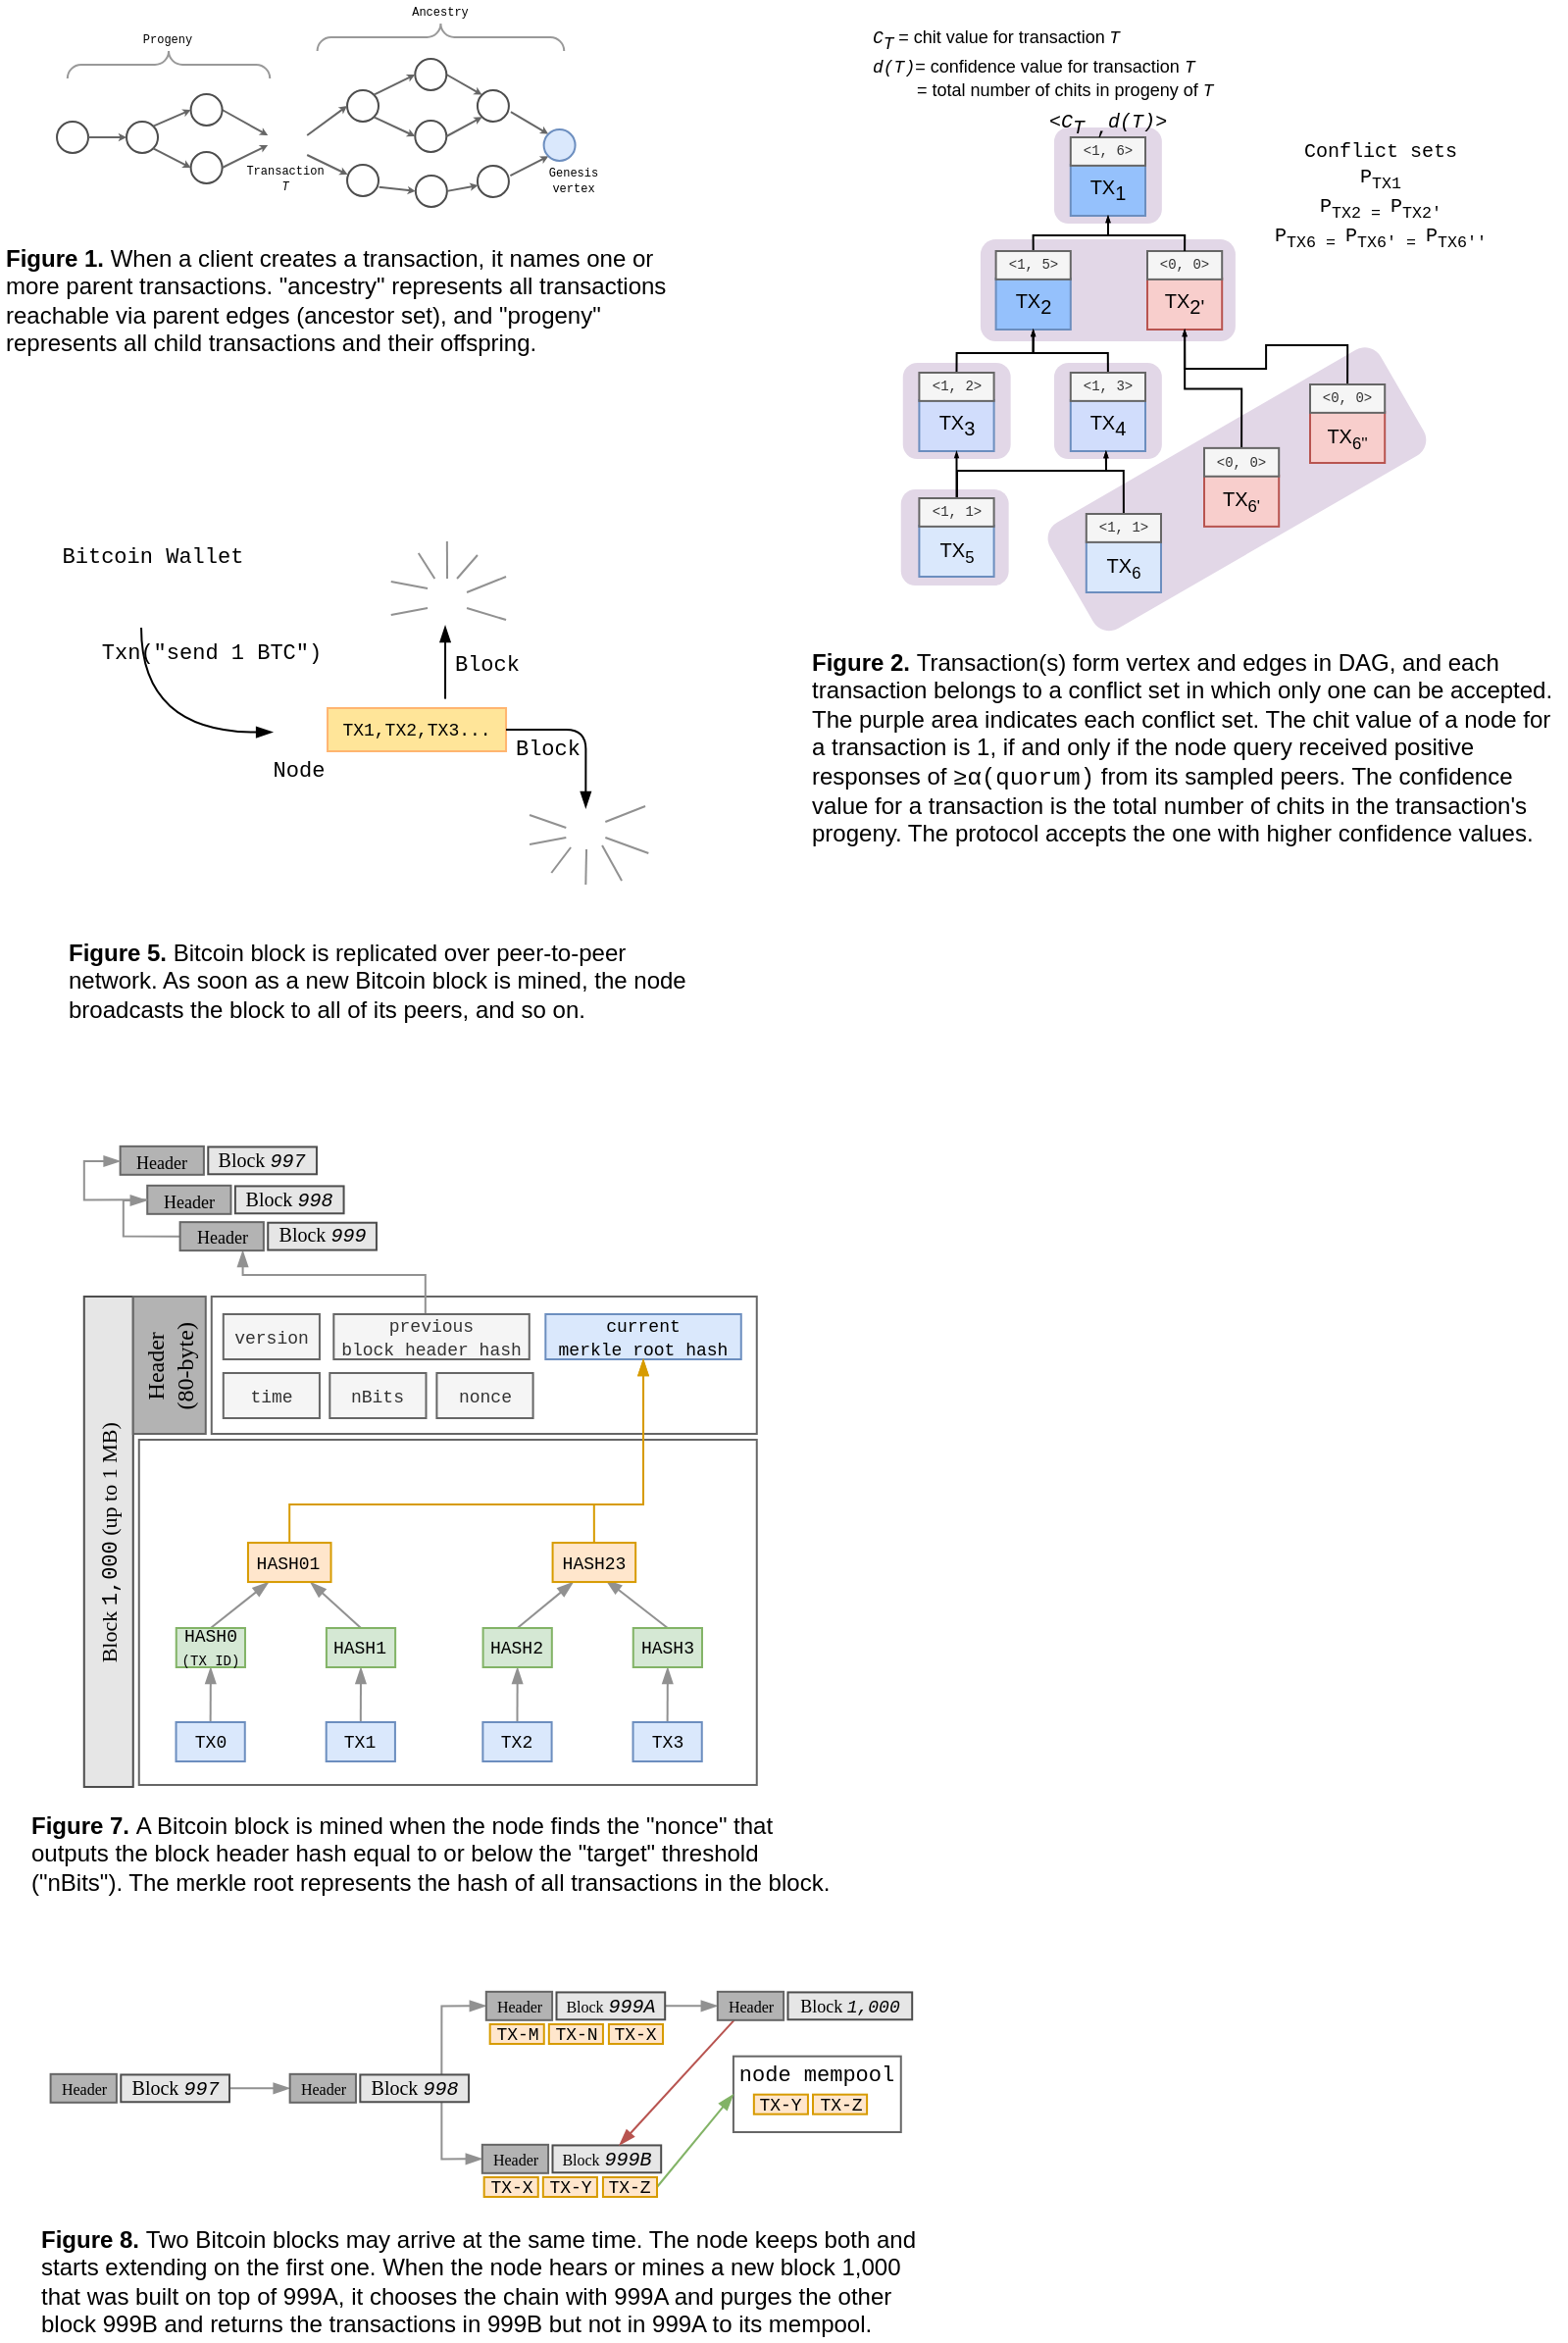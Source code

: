 <mxfile version="15.4.0" type="device"><diagram id="psGR2djD42gHpk8-288i" name="Page-1"><mxGraphModel dx="527" dy="394" grid="1" gridSize="10" guides="1" tooltips="1" connect="1" arrows="1" fold="1" page="1" pageScale="1" pageWidth="5000" pageHeight="3000" math="0" shadow="0"><root><mxCell id="0"/><mxCell id="1" parent="0"/><mxCell id="FPrKC_N0fC5-W3D29NXt-46" value="" style="rounded=1;whiteSpace=wrap;html=1;fontFamily=Verdana;fontSize=10;fillColor=#E2D7E7;align=left;strokeColor=none;rotation=-30;" vertex="1" parent="1"><mxGeometry x="559.42" y="268.19" width="194.58" height="62.38" as="geometry"/></mxCell><mxCell id="FPrKC_N0fC5-W3D29NXt-45" value="" style="rounded=1;whiteSpace=wrap;html=1;fontFamily=Verdana;fontSize=10;fillColor=#E2D7E7;align=left;strokeColor=none;" vertex="1" parent="1"><mxGeometry x="485.38" y="299.5" width="54.95" height="49" as="geometry"/></mxCell><mxCell id="FPrKC_N0fC5-W3D29NXt-44" value="" style="rounded=1;whiteSpace=wrap;html=1;fontFamily=Verdana;fontSize=10;fillColor=#E2D7E7;align=left;strokeColor=none;" vertex="1" parent="1"><mxGeometry x="563.48" y="235" width="54.95" height="49" as="geometry"/></mxCell><mxCell id="FPrKC_N0fC5-W3D29NXt-43" value="" style="rounded=1;whiteSpace=wrap;html=1;fontFamily=Verdana;fontSize=10;fillColor=#E2D7E7;align=left;strokeColor=none;" vertex="1" parent="1"><mxGeometry x="486.38" y="235" width="54.95" height="49" as="geometry"/></mxCell><mxCell id="FPrKC_N0fC5-W3D29NXt-42" value="" style="rounded=1;whiteSpace=wrap;html=1;fontFamily=Verdana;fontSize=10;fillColor=#E2D7E7;align=left;strokeColor=none;" vertex="1" parent="1"><mxGeometry x="563.48" y="115" width="54.95" height="49" as="geometry"/></mxCell><mxCell id="FPrKC_N0fC5-W3D29NXt-41" value="" style="rounded=1;whiteSpace=wrap;html=1;fontFamily=Verdana;fontSize=10;fillColor=#E2D7E7;align=left;strokeColor=none;" vertex="1" parent="1"><mxGeometry x="525.95" y="172" width="130" height="52" as="geometry"/></mxCell><mxCell id="4AOd4W162DO9tvELTSLc-213" value="" style="rounded=0;whiteSpace=wrap;html=1;strokeColor=#666666;fontSize=9;fontColor=#333333;fillColor=none;" parent="1" vertex="1"><mxGeometry x="399.96" y="1098.34" width="85.42" height="38.66" as="geometry"/></mxCell><mxCell id="4AOd4W162DO9tvELTSLc-5" value="&lt;b&gt;Figure 7. &lt;/b&gt;A Bitcoin block is mined when the node finds the &quot;nonce&quot; that outputs the block header hash equal to or below the &quot;target&quot; threshold (&quot;nBits&quot;). The merkle root represents the hash of all transactions in the block." style="text;html=1;strokeColor=none;fillColor=none;align=left;verticalAlign=top;whiteSpace=wrap;rounded=0;" parent="1" vertex="1"><mxGeometry x="40" y="967" width="412.46" height="54" as="geometry"/></mxCell><mxCell id="4AOd4W162DO9tvELTSLc-7" value="&lt;font style=&quot;font-size: 11px&quot;&gt;&lt;font face=&quot;Verdana&quot;&gt;Block &lt;/font&gt;&lt;font style=&quot;font-size: 11px&quot; face=&quot;Courier New&quot;&gt;1,000&lt;/font&gt;&lt;font face=&quot;Verdana&quot;&gt; (up to 1 MB)&lt;/font&gt;&lt;br&gt;&lt;/font&gt;" style="text;html=1;align=center;verticalAlign=middle;whiteSpace=wrap;rounded=0;direction=north;horizontal=0;fillColor=#E6E6E6;strokeColor=#4D4D4D;" parent="1" vertex="1"><mxGeometry x="68.88" y="711" width="25" height="250" as="geometry"/></mxCell><mxCell id="4AOd4W162DO9tvELTSLc-8" value="" style="rounded=0;whiteSpace=wrap;html=1;strokeColor=#666666;fillColor=none;" parent="1" vertex="1"><mxGeometry x="133.88" y="711" width="278" height="70" as="geometry"/></mxCell><mxCell id="4AOd4W162DO9tvELTSLc-10" value="&lt;font face=&quot;Verdana&quot;&gt;Header&lt;br&gt;(80-byte)&lt;br&gt;&lt;/font&gt;" style="text;html=1;align=center;verticalAlign=middle;whiteSpace=wrap;rounded=0;direction=north;horizontal=0;fillColor=#B3B3B3;strokeColor=#666666;" parent="1" vertex="1"><mxGeometry x="93.88" y="711" width="37" height="70" as="geometry"/></mxCell><mxCell id="4AOd4W162DO9tvELTSLc-31" value="&lt;b&gt;Figure 5. &lt;/b&gt;Bitcoin block is replicated over peer-to-peer network. As soon as a new Bitcoin block is mined, the node broadcasts the block to all of its peers, and so on." style="text;html=1;strokeColor=none;fillColor=none;align=left;verticalAlign=top;whiteSpace=wrap;rounded=0;" parent="1" vertex="1"><mxGeometry x="59.02" y="522" width="320" height="57" as="geometry"/></mxCell><mxCell id="4AOd4W162DO9tvELTSLc-32" value="Node" style="text;html=1;strokeColor=none;fillColor=none;align=center;verticalAlign=middle;whiteSpace=wrap;rounded=0;dashed=1;dashPattern=1 1;fontFamily=Courier New;fontSize=11;" parent="1" vertex="1"><mxGeometry x="161.11" y="433" width="35" height="20" as="geometry"/></mxCell><mxCell id="4AOd4W162DO9tvELTSLc-39" value="Txn(&quot;send 1 BTC&quot;)" style="text;html=1;strokeColor=none;fillColor=none;align=center;verticalAlign=middle;whiteSpace=wrap;rounded=0;dashed=1;dashPattern=1 1;fontFamily=Courier New;fontSize=11;" parent="1" vertex="1"><mxGeometry x="72.02" y="373" width="124.09" height="20" as="geometry"/></mxCell><mxCell id="4AOd4W162DO9tvELTSLc-40" value="" style="endArrow=blockThin;html=1;fontFamily=Courier New;fontSize=11;endFill=1;jumpSize=2;edgeStyle=orthogonalEdgeStyle;curved=1;entryX=0.005;entryY=0.63;entryDx=0;entryDy=0;entryPerimeter=0;exitX=0.55;exitY=1.1;exitDx=0;exitDy=0;exitPerimeter=0;" parent="1" edge="1"><mxGeometry width="50" height="50" relative="1" as="geometry"><mxPoint x="98.02" y="370" as="sourcePoint"/><mxPoint x="165.061" y="423.31" as="targetPoint"/><Array as="points"><mxPoint x="98.02" y="423"/></Array></mxGeometry></mxCell><mxCell id="4AOd4W162DO9tvELTSLc-50" value="" style="shape=image;verticalLabelPosition=bottom;labelBackgroundColor=#ffffff;verticalAlign=top;aspect=fixed;imageAspect=0;image=https://en.bitcoinwiki.org/upload/en/images/f/f0/Bitcoinwallet.png;" parent="1" vertex="1"><mxGeometry x="85.77" y="339" width="32" height="32" as="geometry"/></mxCell><mxCell id="4AOd4W162DO9tvELTSLc-53" value="Bitcoin Wallet" style="text;html=1;strokeColor=none;fillColor=none;align=center;verticalAlign=middle;whiteSpace=wrap;rounded=0;dashed=1;dashPattern=1 1;fontFamily=Courier New;fontSize=11;" parent="1" vertex="1"><mxGeometry x="54.02" y="324" width="99.5" height="20" as="geometry"/></mxCell><mxCell id="4AOd4W162DO9tvELTSLc-54" value="" style="shape=image;verticalLabelPosition=bottom;labelBackgroundColor=#ffffff;verticalAlign=top;aspect=fixed;imageAspect=0;image=https://upload.wikimedia.org/wikipedia/commons/thumb/4/46/Bitcoin.svg/1200px-Bitcoin.svg.png;" parent="1" vertex="1"><mxGeometry x="168.61" y="413" width="20" height="20" as="geometry"/></mxCell><mxCell id="4AOd4W162DO9tvELTSLc-55" value="&lt;font face=&quot;Courier New&quot; style=&quot;font-size: 9px&quot;&gt;TX1,TX2,TX3...&lt;/font&gt;" style="rounded=0;whiteSpace=wrap;html=1;fillColor=#FFE599;strokeColor=#FFB570;fontSize=9;" parent="1" vertex="1"><mxGeometry x="193.02" y="411" width="91" height="22" as="geometry"/></mxCell><mxCell id="4AOd4W162DO9tvELTSLc-56" value="" style="shape=image;verticalLabelPosition=bottom;labelBackgroundColor=#ffffff;verticalAlign=top;aspect=fixed;imageAspect=0;image=https://upload.wikimedia.org/wikipedia/commons/thumb/4/46/Bitcoin.svg/1200px-Bitcoin.svg.png;" parent="1" vertex="1"><mxGeometry x="244.02" y="345" width="20" height="20" as="geometry"/></mxCell><mxCell id="4AOd4W162DO9tvELTSLc-57" value="" style="endArrow=blockThin;html=1;fontFamily=Courier New;fontSize=11;endFill=1;jumpSize=2;" parent="1" edge="1"><mxGeometry width="50" height="50" relative="1" as="geometry"><mxPoint x="253.02" y="406.31" as="sourcePoint"/><mxPoint x="253.02" y="369" as="targetPoint"/></mxGeometry></mxCell><mxCell id="4AOd4W162DO9tvELTSLc-58" value="Block" style="text;html=1;strokeColor=none;fillColor=none;align=center;verticalAlign=middle;whiteSpace=wrap;rounded=0;dashed=1;dashPattern=1 1;fontFamily=Courier New;fontSize=11;" parent="1" vertex="1"><mxGeometry x="254.93" y="379.04" width="39.09" height="20" as="geometry"/></mxCell><mxCell id="4AOd4W162DO9tvELTSLc-59" value="" style="shape=image;verticalLabelPosition=bottom;labelBackgroundColor=#ffffff;verticalAlign=top;aspect=fixed;imageAspect=0;image=https://upload.wikimedia.org/wikipedia/commons/thumb/4/46/Bitcoin.svg/1200px-Bitcoin.svg.png;" parent="1" vertex="1"><mxGeometry x="249.02" y="314" width="10" height="10" as="geometry"/></mxCell><mxCell id="4AOd4W162DO9tvELTSLc-61" value="" style="shape=image;verticalLabelPosition=bottom;labelBackgroundColor=#ffffff;verticalAlign=top;aspect=fixed;imageAspect=0;image=https://upload.wikimedia.org/wikipedia/commons/thumb/4/46/Bitcoin.svg/1200px-Bitcoin.svg.png;" parent="1" vertex="1"><mxGeometry x="269.47" y="323" width="10" height="10" as="geometry"/></mxCell><mxCell id="4AOd4W162DO9tvELTSLc-62" value="" style="shape=image;verticalLabelPosition=bottom;labelBackgroundColor=#ffffff;verticalAlign=top;aspect=fixed;imageAspect=0;image=https://upload.wikimedia.org/wikipedia/commons/thumb/4/46/Bitcoin.svg/1200px-Bitcoin.svg.png;" parent="1" vertex="1"><mxGeometry x="285.02" y="337" width="10" height="10" as="geometry"/></mxCell><mxCell id="4AOd4W162DO9tvELTSLc-63" value="" style="shape=image;verticalLabelPosition=bottom;labelBackgroundColor=#ffffff;verticalAlign=top;aspect=fixed;imageAspect=0;image=https://upload.wikimedia.org/wikipedia/commons/thumb/4/46/Bitcoin.svg/1200px-Bitcoin.svg.png;" parent="1" vertex="1"><mxGeometry x="284.02" y="361" width="10" height="10" as="geometry"/></mxCell><mxCell id="4AOd4W162DO9tvELTSLc-64" value="" style="shape=image;verticalLabelPosition=bottom;labelBackgroundColor=#ffffff;verticalAlign=top;aspect=fixed;imageAspect=0;image=https://upload.wikimedia.org/wikipedia/commons/thumb/4/46/Bitcoin.svg/1200px-Bitcoin.svg.png;" parent="1" vertex="1"><mxGeometry x="229.38" y="322" width="10" height="10" as="geometry"/></mxCell><mxCell id="4AOd4W162DO9tvELTSLc-65" value="" style="shape=image;verticalLabelPosition=bottom;labelBackgroundColor=#ffffff;verticalAlign=top;aspect=fixed;imageAspect=0;image=https://upload.wikimedia.org/wikipedia/commons/thumb/4/46/Bitcoin.svg/1200px-Bitcoin.svg.png;" parent="1" vertex="1"><mxGeometry x="215.38" y="339" width="10" height="10" as="geometry"/></mxCell><mxCell id="4AOd4W162DO9tvELTSLc-66" value="" style="shape=image;verticalLabelPosition=bottom;labelBackgroundColor=#ffffff;verticalAlign=top;aspect=fixed;imageAspect=0;image=https://upload.wikimedia.org/wikipedia/commons/thumb/4/46/Bitcoin.svg/1200px-Bitcoin.svg.png;" parent="1" vertex="1"><mxGeometry x="215.38" y="361" width="10" height="10" as="geometry"/></mxCell><mxCell id="4AOd4W162DO9tvELTSLc-67" value="" style="endArrow=none;html=1;fontFamily=Courier New;fontSize=11;endFill=0;jumpSize=2;strokeColor=#919191;exitX=0.5;exitY=0;exitDx=0;exitDy=0;" parent="1" source="4AOd4W162DO9tvELTSLc-56" edge="1"><mxGeometry width="50" height="50" relative="1" as="geometry"><mxPoint x="253.93" y="342.0" as="sourcePoint"/><mxPoint x="253.93" y="326" as="targetPoint"/></mxGeometry></mxCell><mxCell id="4AOd4W162DO9tvELTSLc-68" value="" style="endArrow=none;html=1;fontFamily=Courier New;fontSize=11;endFill=0;jumpSize=2;strokeColor=#919191;" parent="1" edge="1"><mxGeometry width="50" height="50" relative="1" as="geometry"><mxPoint x="264.02" y="352" as="sourcePoint"/><mxPoint x="284.02" y="344" as="targetPoint"/></mxGeometry></mxCell><mxCell id="4AOd4W162DO9tvELTSLc-71" value="" style="endArrow=none;html=1;fontFamily=Courier New;fontSize=11;endFill=0;jumpSize=2;strokeColor=#919191;entryX=1;entryY=0.75;entryDx=0;entryDy=0;exitX=0;exitY=0.25;exitDx=0;exitDy=0;" parent="1" source="4AOd4W162DO9tvELTSLc-56" target="4AOd4W162DO9tvELTSLc-65" edge="1"><mxGeometry width="50" height="50" relative="1" as="geometry"><mxPoint x="274.02" y="362.0" as="sourcePoint"/><mxPoint x="294.02" y="354" as="targetPoint"/></mxGeometry></mxCell><mxCell id="4AOd4W162DO9tvELTSLc-72" value="" style="endArrow=none;html=1;fontFamily=Courier New;fontSize=11;endFill=0;jumpSize=2;strokeColor=#919191;exitX=1;exitY=0.75;exitDx=0;exitDy=0;entryX=0;entryY=0.5;entryDx=0;entryDy=0;" parent="1" source="4AOd4W162DO9tvELTSLc-56" target="4AOd4W162DO9tvELTSLc-63" edge="1"><mxGeometry width="50" height="50" relative="1" as="geometry"><mxPoint x="274.02" y="362.0" as="sourcePoint"/><mxPoint x="294.02" y="354" as="targetPoint"/></mxGeometry></mxCell><mxCell id="4AOd4W162DO9tvELTSLc-73" value="" style="endArrow=none;html=1;fontFamily=Courier New;fontSize=11;endFill=0;jumpSize=2;strokeColor=#919191;exitX=0;exitY=0.75;exitDx=0;exitDy=0;entryX=1;entryY=0.25;entryDx=0;entryDy=0;" parent="1" source="4AOd4W162DO9tvELTSLc-56" target="4AOd4W162DO9tvELTSLc-66" edge="1"><mxGeometry width="50" height="50" relative="1" as="geometry"><mxPoint x="274.02" y="370" as="sourcePoint"/><mxPoint x="294.02" y="376.0" as="targetPoint"/></mxGeometry></mxCell><mxCell id="4AOd4W162DO9tvELTSLc-75" value="" style="endArrow=none;html=1;fontFamily=Courier New;fontSize=11;endFill=0;jumpSize=2;strokeColor=#919191;exitX=0.75;exitY=0;exitDx=0;exitDy=0;entryX=0;entryY=1;entryDx=0;entryDy=0;" parent="1" source="4AOd4W162DO9tvELTSLc-56" target="4AOd4W162DO9tvELTSLc-61" edge="1"><mxGeometry width="50" height="50" relative="1" as="geometry"><mxPoint x="274.02" y="362.0" as="sourcePoint"/><mxPoint x="294.02" y="354" as="targetPoint"/></mxGeometry></mxCell><mxCell id="4AOd4W162DO9tvELTSLc-76" value="" style="endArrow=none;html=1;fontFamily=Courier New;fontSize=11;endFill=0;jumpSize=2;strokeColor=#919191;entryX=1;entryY=1;entryDx=0;entryDy=0;" parent="1" source="4AOd4W162DO9tvELTSLc-56" target="4AOd4W162DO9tvELTSLc-64" edge="1"><mxGeometry width="50" height="50" relative="1" as="geometry"><mxPoint x="269.02" y="355" as="sourcePoint"/><mxPoint x="279.47" y="343" as="targetPoint"/></mxGeometry></mxCell><mxCell id="4AOd4W162DO9tvELTSLc-77" value="" style="shape=image;verticalLabelPosition=bottom;labelBackgroundColor=#ffffff;verticalAlign=top;aspect=fixed;imageAspect=0;image=https://upload.wikimedia.org/wikipedia/commons/thumb/4/46/Bitcoin.svg/1200px-Bitcoin.svg.png;" parent="1" vertex="1"><mxGeometry x="314.66" y="462" width="20" height="20" as="geometry"/></mxCell><mxCell id="4AOd4W162DO9tvELTSLc-78" value="" style="shape=image;verticalLabelPosition=bottom;labelBackgroundColor=#ffffff;verticalAlign=top;aspect=fixed;imageAspect=0;image=https://upload.wikimedia.org/wikipedia/commons/thumb/4/46/Bitcoin.svg/1200px-Bitcoin.svg.png;" parent="1" vertex="1"><mxGeometry x="319.66" y="501" width="10" height="10" as="geometry"/></mxCell><mxCell id="4AOd4W162DO9tvELTSLc-79" value="" style="shape=image;verticalLabelPosition=bottom;labelBackgroundColor=#ffffff;verticalAlign=top;aspect=fixed;imageAspect=0;image=https://upload.wikimedia.org/wikipedia/commons/thumb/4/46/Bitcoin.svg/1200px-Bitcoin.svg.png;" parent="1" vertex="1"><mxGeometry x="341.11" y="498" width="10" height="10" as="geometry"/></mxCell><mxCell id="4AOd4W162DO9tvELTSLc-80" value="" style="shape=image;verticalLabelPosition=bottom;labelBackgroundColor=#ffffff;verticalAlign=top;aspect=fixed;imageAspect=0;image=https://upload.wikimedia.org/wikipedia/commons/thumb/4/46/Bitcoin.svg/1200px-Bitcoin.svg.png;" parent="1" vertex="1"><mxGeometry x="355.66" y="454" width="10" height="10" as="geometry"/></mxCell><mxCell id="4AOd4W162DO9tvELTSLc-81" value="" style="shape=image;verticalLabelPosition=bottom;labelBackgroundColor=#ffffff;verticalAlign=top;aspect=fixed;imageAspect=0;image=https://upload.wikimedia.org/wikipedia/commons/thumb/4/46/Bitcoin.svg/1200px-Bitcoin.svg.png;" parent="1" vertex="1"><mxGeometry x="356.66" y="480" width="10" height="10" as="geometry"/></mxCell><mxCell id="4AOd4W162DO9tvELTSLc-82" value="" style="shape=image;verticalLabelPosition=bottom;labelBackgroundColor=#ffffff;verticalAlign=top;aspect=fixed;imageAspect=0;image=https://upload.wikimedia.org/wikipedia/commons/thumb/4/46/Bitcoin.svg/1200px-Bitcoin.svg.png;" parent="1" vertex="1"><mxGeometry x="299.66" y="495" width="10" height="10" as="geometry"/></mxCell><mxCell id="4AOd4W162DO9tvELTSLc-83" value="" style="shape=image;verticalLabelPosition=bottom;labelBackgroundColor=#ffffff;verticalAlign=top;aspect=fixed;imageAspect=0;image=https://upload.wikimedia.org/wikipedia/commons/thumb/4/46/Bitcoin.svg/1200px-Bitcoin.svg.png;" parent="1" vertex="1"><mxGeometry x="286.02" y="458" width="10" height="10" as="geometry"/></mxCell><mxCell id="4AOd4W162DO9tvELTSLc-84" value="" style="shape=image;verticalLabelPosition=bottom;labelBackgroundColor=#ffffff;verticalAlign=top;aspect=fixed;imageAspect=0;image=https://upload.wikimedia.org/wikipedia/commons/thumb/4/46/Bitcoin.svg/1200px-Bitcoin.svg.png;" parent="1" vertex="1"><mxGeometry x="286.02" y="478" width="10" height="10" as="geometry"/></mxCell><mxCell id="4AOd4W162DO9tvELTSLc-85" value="" style="endArrow=none;html=1;fontFamily=Courier New;fontSize=11;endFill=0;jumpSize=2;strokeColor=#919191;entryX=0.5;entryY=0;entryDx=0;entryDy=0;" parent="1" target="4AOd4W162DO9tvELTSLc-78" edge="1"><mxGeometry width="50" height="50" relative="1" as="geometry"><mxPoint x="325.02" y="483" as="sourcePoint"/><mxPoint x="324.57" y="443.0" as="targetPoint"/></mxGeometry></mxCell><mxCell id="4AOd4W162DO9tvELTSLc-86" value="" style="endArrow=none;html=1;fontFamily=Courier New;fontSize=11;endFill=0;jumpSize=2;strokeColor=#919191;" parent="1" edge="1"><mxGeometry width="50" height="50" relative="1" as="geometry"><mxPoint x="334.66" y="469.0" as="sourcePoint"/><mxPoint x="355.02" y="461" as="targetPoint"/></mxGeometry></mxCell><mxCell id="4AOd4W162DO9tvELTSLc-87" value="" style="endArrow=none;html=1;fontFamily=Courier New;fontSize=11;endFill=0;jumpSize=2;strokeColor=#919191;entryX=1;entryY=0.75;entryDx=0;entryDy=0;exitX=0;exitY=0.5;exitDx=0;exitDy=0;" parent="1" source="4AOd4W162DO9tvELTSLc-77" target="4AOd4W162DO9tvELTSLc-83" edge="1"><mxGeometry width="50" height="50" relative="1" as="geometry"><mxPoint x="344.66" y="479.0" as="sourcePoint"/><mxPoint x="364.66" y="471" as="targetPoint"/></mxGeometry></mxCell><mxCell id="4AOd4W162DO9tvELTSLc-88" value="" style="endArrow=none;html=1;fontFamily=Courier New;fontSize=11;endFill=0;jumpSize=2;strokeColor=#919191;exitX=1;exitY=0.75;exitDx=0;exitDy=0;entryX=0;entryY=0.5;entryDx=0;entryDy=0;" parent="1" source="4AOd4W162DO9tvELTSLc-77" target="4AOd4W162DO9tvELTSLc-81" edge="1"><mxGeometry width="50" height="50" relative="1" as="geometry"><mxPoint x="344.66" y="479.0" as="sourcePoint"/><mxPoint x="364.66" y="471" as="targetPoint"/></mxGeometry></mxCell><mxCell id="4AOd4W162DO9tvELTSLc-89" value="" style="endArrow=none;html=1;fontFamily=Courier New;fontSize=11;endFill=0;jumpSize=2;strokeColor=#919191;exitX=0;exitY=0.75;exitDx=0;exitDy=0;entryX=1;entryY=0.25;entryDx=0;entryDy=0;" parent="1" source="4AOd4W162DO9tvELTSLc-77" target="4AOd4W162DO9tvELTSLc-84" edge="1"><mxGeometry width="50" height="50" relative="1" as="geometry"><mxPoint x="344.66" y="487" as="sourcePoint"/><mxPoint x="364.66" y="493.0" as="targetPoint"/></mxGeometry></mxCell><mxCell id="4AOd4W162DO9tvELTSLc-90" value="" style="endArrow=none;html=1;fontFamily=Courier New;fontSize=11;endFill=0;jumpSize=2;strokeColor=#919191;" parent="1" edge="1"><mxGeometry width="50" height="50" relative="1" as="geometry"><mxPoint x="333.02" y="481" as="sourcePoint"/><mxPoint x="343.02" y="499" as="targetPoint"/></mxGeometry></mxCell><mxCell id="4AOd4W162DO9tvELTSLc-91" value="" style="endArrow=none;html=1;fontFamily=Courier New;fontSize=11;endFill=0;jumpSize=2;strokeColor=#919191;entryX=0.75;entryY=0;entryDx=0;entryDy=0;" parent="1" source="4AOd4W162DO9tvELTSLc-77" target="4AOd4W162DO9tvELTSLc-82" edge="1"><mxGeometry width="50" height="50" relative="1" as="geometry"><mxPoint x="339.66" y="472" as="sourcePoint"/><mxPoint x="350.11" y="460" as="targetPoint"/></mxGeometry></mxCell><mxCell id="4AOd4W162DO9tvELTSLc-95" value="" style="endArrow=blockThin;html=1;fontFamily=Courier New;fontSize=11;endFill=1;jumpSize=2;entryX=0.5;entryY=0;entryDx=0;entryDy=0;exitX=1;exitY=0.5;exitDx=0;exitDy=0;edgeStyle=orthogonalEdgeStyle;" parent="1" source="4AOd4W162DO9tvELTSLc-55" target="4AOd4W162DO9tvELTSLc-77" edge="1"><mxGeometry width="50" height="50" relative="1" as="geometry"><mxPoint x="304.16" y="450.66" as="sourcePoint"/><mxPoint x="304.16" y="413.35" as="targetPoint"/></mxGeometry></mxCell><mxCell id="4AOd4W162DO9tvELTSLc-96" value="Block" style="text;html=1;strokeColor=none;fillColor=none;align=center;verticalAlign=middle;whiteSpace=wrap;rounded=0;dashed=1;dashPattern=1 1;fontFamily=Courier New;fontSize=11;" parent="1" vertex="1"><mxGeometry x="286.11" y="422" width="39.09" height="20" as="geometry"/></mxCell><mxCell id="4AOd4W162DO9tvELTSLc-98" value="&lt;font face=&quot;Courier New&quot; style=&quot;font-size: 9px&quot;&gt;version&lt;/font&gt;" style="rounded=0;whiteSpace=wrap;html=1;fillColor=#f5f5f5;strokeColor=#666666;fontSize=9;fontColor=#333333;" parent="1" vertex="1"><mxGeometry x="139.88" y="720" width="49.09" height="23" as="geometry"/></mxCell><mxCell id="4AOd4W162DO9tvELTSLc-115" style="edgeStyle=orthogonalEdgeStyle;rounded=0;orthogonalLoop=1;jettySize=auto;html=1;exitX=0.5;exitY=0;exitDx=0;exitDy=0;entryX=0.75;entryY=1;entryDx=0;entryDy=0;startArrow=none;startFill=0;endArrow=blockThin;endFill=1;strokeColor=#919191;fontFamily=Courier New;fontSize=10;" parent="1" source="4AOd4W162DO9tvELTSLc-99" target="4AOd4W162DO9tvELTSLc-114" edge="1"><mxGeometry relative="1" as="geometry"><Array as="points"><mxPoint x="242.88" y="700"/><mxPoint x="149.88" y="700"/></Array></mxGeometry></mxCell><mxCell id="4AOd4W162DO9tvELTSLc-99" value="&lt;font face=&quot;Courier New&quot; style=&quot;font-size: 9px&quot;&gt;previous&lt;br&gt;block header hash&lt;/font&gt;" style="rounded=0;whiteSpace=wrap;html=1;fillColor=#f5f5f5;strokeColor=#666666;fontSize=9;fontColor=#333333;" parent="1" vertex="1"><mxGeometry x="196.16" y="720" width="99.72" height="23" as="geometry"/></mxCell><mxCell id="4AOd4W162DO9tvELTSLc-100" value="&lt;font face=&quot;Courier New&quot;&gt;current&lt;br&gt;merkle root hash&lt;/font&gt;" style="rounded=0;whiteSpace=wrap;html=1;fillColor=#dae8fc;strokeColor=#6c8ebf;fontSize=9;" parent="1" vertex="1"><mxGeometry x="304.16" y="720" width="99.72" height="23" as="geometry"/></mxCell><mxCell id="4AOd4W162DO9tvELTSLc-101" value="&lt;font face=&quot;Courier New&quot; style=&quot;font-size: 9px&quot;&gt;time&lt;/font&gt;" style="rounded=0;whiteSpace=wrap;html=1;fillColor=#f5f5f5;strokeColor=#666666;fontSize=9;fontColor=#333333;" parent="1" vertex="1"><mxGeometry x="139.88" y="750" width="49.09" height="23" as="geometry"/></mxCell><mxCell id="4AOd4W162DO9tvELTSLc-102" value="&lt;font face=&quot;Courier New&quot; style=&quot;font-size: 9px&quot;&gt;nBits&lt;/font&gt;" style="rounded=0;whiteSpace=wrap;html=1;fillColor=#f5f5f5;strokeColor=#666666;fontSize=9;fontColor=#333333;" parent="1" vertex="1"><mxGeometry x="194.16" y="750" width="49.09" height="23" as="geometry"/></mxCell><mxCell id="4AOd4W162DO9tvELTSLc-103" value="&lt;font face=&quot;Courier New&quot; style=&quot;font-size: 9px&quot;&gt;nonce&lt;/font&gt;" style="rounded=0;whiteSpace=wrap;html=1;fillColor=#f5f5f5;strokeColor=#666666;fontSize=9;fontColor=#333333;" parent="1" vertex="1"><mxGeometry x="248.7" y="750" width="49.09" height="23" as="geometry"/></mxCell><mxCell id="4AOd4W162DO9tvELTSLc-108" value="&lt;font face=&quot;Verdana&quot; style=&quot;font-size: 10px&quot;&gt;Block &lt;/font&gt;&lt;i style=&quot;font-size: 10px&quot;&gt;&lt;font face=&quot;Courier New&quot; style=&quot;font-size: 10px&quot;&gt;997&lt;/font&gt;&lt;/i&gt;" style="text;html=1;align=center;verticalAlign=middle;whiteSpace=wrap;rounded=0;direction=north;horizontal=0;fillColor=#E6E6E6;strokeColor=#4D4D4D;rotation=90;fontSize=10;" parent="1" vertex="1"><mxGeometry x="152.85" y="614" width="13.92" height="55.35" as="geometry"/></mxCell><mxCell id="4AOd4W162DO9tvELTSLc-109" value="&lt;font face=&quot;Verdana&quot;&gt;&lt;font style=&quot;font-size: 9px&quot;&gt;Header&lt;/font&gt;&lt;br style=&quot;font-size: 10px&quot;&gt;&lt;/font&gt;" style="text;html=1;align=center;verticalAlign=middle;whiteSpace=wrap;rounded=0;direction=north;horizontal=0;fillColor=#B3B3B3;strokeColor=#666666;rotation=90;fontSize=10;" parent="1" vertex="1"><mxGeometry x="101.38" y="620.35" width="14.49" height="42.63" as="geometry"/></mxCell><mxCell id="4AOd4W162DO9tvELTSLc-111" value="&lt;font face=&quot;Verdana&quot; style=&quot;font-size: 10px&quot;&gt;Block &lt;/font&gt;&lt;i style=&quot;font-size: 10px&quot;&gt;&lt;font face=&quot;Courier New&quot; style=&quot;font-size: 10px&quot;&gt;998&lt;br&gt;&lt;/font&gt;&lt;/i&gt;" style="text;html=1;align=center;verticalAlign=middle;whiteSpace=wrap;rounded=0;direction=north;horizontal=0;fillColor=#E6E6E6;strokeColor=#4D4D4D;rotation=90;fontSize=10;" parent="1" vertex="1"><mxGeometry x="166.65" y="634" width="13.92" height="55.35" as="geometry"/></mxCell><mxCell id="4AOd4W162DO9tvELTSLc-112" value="&lt;font face=&quot;Verdana&quot;&gt;&lt;font style=&quot;font-size: 9px&quot;&gt;Header&lt;/font&gt;&lt;br style=&quot;font-size: 10px&quot;&gt;&lt;/font&gt;" style="text;html=1;align=center;verticalAlign=middle;whiteSpace=wrap;rounded=0;direction=north;horizontal=0;fillColor=#B3B3B3;strokeColor=#666666;rotation=90;fontSize=10;" parent="1" vertex="1"><mxGeometry x="115.18" y="640.35" width="14.49" height="42.63" as="geometry"/></mxCell><mxCell id="4AOd4W162DO9tvELTSLc-116" style="edgeStyle=orthogonalEdgeStyle;rounded=0;orthogonalLoop=1;jettySize=auto;html=1;exitX=0;exitY=0.5;exitDx=0;exitDy=0;startArrow=none;startFill=0;endArrow=blockThin;endFill=1;strokeColor=#919191;fontFamily=Courier New;fontSize=10;" parent="1" source="4AOd4W162DO9tvELTSLc-114" edge="1"><mxGeometry relative="1" as="geometry"><mxPoint x="100.88" y="662" as="targetPoint"/><Array as="points"><mxPoint x="88.88" y="680"/><mxPoint x="88.88" y="662"/></Array></mxGeometry></mxCell><mxCell id="4AOd4W162DO9tvELTSLc-113" value="&lt;font face=&quot;Verdana&quot; style=&quot;font-size: 10px&quot;&gt;Block &lt;/font&gt;&lt;i style=&quot;font-size: 10px&quot;&gt;&lt;font face=&quot;Courier New&quot; style=&quot;font-size: 10px&quot;&gt;999&lt;br&gt;&lt;/font&gt;&lt;/i&gt;" style="text;html=1;align=center;verticalAlign=middle;whiteSpace=wrap;rounded=0;direction=north;horizontal=0;fillColor=#E6E6E6;strokeColor=#4D4D4D;rotation=90;fontSize=10;" parent="1" vertex="1"><mxGeometry x="183.34" y="652.65" width="13.92" height="55.35" as="geometry"/></mxCell><mxCell id="4AOd4W162DO9tvELTSLc-114" value="&lt;font face=&quot;Verdana&quot;&gt;&lt;font style=&quot;font-size: 9px&quot;&gt;Header&lt;/font&gt;&lt;br style=&quot;font-size: 10px&quot;&gt;&lt;/font&gt;" style="text;html=1;align=center;verticalAlign=middle;whiteSpace=wrap;rounded=0;direction=north;horizontal=0;fillColor=#B3B3B3;strokeColor=#666666;rotation=90;fontSize=10;" parent="1" vertex="1"><mxGeometry x="131.87" y="659" width="14.49" height="42.63" as="geometry"/></mxCell><mxCell id="4AOd4W162DO9tvELTSLc-117" style="edgeStyle=orthogonalEdgeStyle;rounded=0;orthogonalLoop=1;jettySize=auto;html=1;exitX=0;exitY=0.5;exitDx=0;exitDy=0;startArrow=none;startFill=0;endArrow=blockThin;endFill=1;strokeColor=#919191;fontFamily=Courier New;fontSize=10;entryX=0;entryY=0.5;entryDx=0;entryDy=0;" parent="1" source="4AOd4W162DO9tvELTSLc-112" target="4AOd4W162DO9tvELTSLc-109" edge="1"><mxGeometry relative="1" as="geometry"><mxPoint x="127.8" y="690.315" as="sourcePoint"/><mxPoint x="110.88" y="672" as="targetPoint"/><Array as="points"><mxPoint x="68.88" y="662"/><mxPoint x="68.88" y="642"/><mxPoint x="86.88" y="642"/></Array></mxGeometry></mxCell><mxCell id="4AOd4W162DO9tvELTSLc-118" value="" style="rounded=0;whiteSpace=wrap;html=1;strokeColor=#666666;fillColor=none;" parent="1" vertex="1"><mxGeometry x="96.88" y="784" width="315" height="176" as="geometry"/></mxCell><mxCell id="4AOd4W162DO9tvELTSLc-128" style="rounded=0;orthogonalLoop=1;jettySize=auto;html=1;exitX=0.5;exitY=0;exitDx=0;exitDy=0;entryX=0.5;entryY=1;entryDx=0;entryDy=0;startArrow=none;startFill=0;endArrow=blockThin;endFill=1;strokeColor=#919191;fontFamily=Courier New;fontSize=10;" parent="1" source="4AOd4W162DO9tvELTSLc-119" target="4AOd4W162DO9tvELTSLc-124" edge="1"><mxGeometry relative="1" as="geometry"/></mxCell><mxCell id="4AOd4W162DO9tvELTSLc-119" value="&lt;font face=&quot;Courier New&quot; style=&quot;font-size: 9px&quot;&gt;TX0&lt;/font&gt;" style="rounded=0;whiteSpace=wrap;html=1;fontSize=9;fillColor=#dae8fc;strokeColor=#6c8ebf;" parent="1" vertex="1"><mxGeometry x="115.76" y="928" width="35.12" height="20" as="geometry"/></mxCell><mxCell id="4AOd4W162DO9tvELTSLc-129" style="rounded=0;orthogonalLoop=1;jettySize=auto;html=1;exitX=0.5;exitY=0;exitDx=0;exitDy=0;entryX=0.5;entryY=1;entryDx=0;entryDy=0;startArrow=none;startFill=0;endArrow=blockThin;endFill=1;strokeColor=#919191;fontFamily=Courier New;fontSize=10;" parent="1" source="4AOd4W162DO9tvELTSLc-120" target="4AOd4W162DO9tvELTSLc-125" edge="1"><mxGeometry relative="1" as="geometry"/></mxCell><mxCell id="4AOd4W162DO9tvELTSLc-120" value="&lt;font face=&quot;Courier New&quot; style=&quot;font-size: 9px&quot;&gt;TX1&lt;/font&gt;" style="rounded=0;whiteSpace=wrap;html=1;fontSize=9;fillColor=#dae8fc;strokeColor=#6c8ebf;" parent="1" vertex="1"><mxGeometry x="192.34" y="928" width="35.12" height="20" as="geometry"/></mxCell><mxCell id="4AOd4W162DO9tvELTSLc-130" style="edgeStyle=none;rounded=0;orthogonalLoop=1;jettySize=auto;html=1;exitX=0.5;exitY=0;exitDx=0;exitDy=0;entryX=0.5;entryY=1;entryDx=0;entryDy=0;startArrow=none;startFill=0;endArrow=blockThin;endFill=1;strokeColor=#919191;fontFamily=Courier New;fontSize=10;" parent="1" source="4AOd4W162DO9tvELTSLc-121" target="4AOd4W162DO9tvELTSLc-126" edge="1"><mxGeometry relative="1" as="geometry"/></mxCell><mxCell id="4AOd4W162DO9tvELTSLc-121" value="&lt;font face=&quot;Courier New&quot; style=&quot;font-size: 9px&quot;&gt;TX2&lt;/font&gt;" style="rounded=0;whiteSpace=wrap;html=1;fontSize=9;fillColor=#dae8fc;strokeColor=#6c8ebf;" parent="1" vertex="1"><mxGeometry x="272.18" y="928" width="35.12" height="20" as="geometry"/></mxCell><mxCell id="4AOd4W162DO9tvELTSLc-131" style="edgeStyle=none;rounded=0;orthogonalLoop=1;jettySize=auto;html=1;exitX=0.5;exitY=0;exitDx=0;exitDy=0;entryX=0.5;entryY=1;entryDx=0;entryDy=0;startArrow=none;startFill=0;endArrow=blockThin;endFill=1;strokeColor=#919191;fontFamily=Courier New;fontSize=10;" parent="1" source="4AOd4W162DO9tvELTSLc-122" target="4AOd4W162DO9tvELTSLc-127" edge="1"><mxGeometry relative="1" as="geometry"/></mxCell><mxCell id="4AOd4W162DO9tvELTSLc-122" value="&lt;font face=&quot;Courier New&quot; style=&quot;font-size: 9px&quot;&gt;TX3&lt;/font&gt;" style="rounded=0;whiteSpace=wrap;html=1;fontSize=9;fillColor=#dae8fc;strokeColor=#6c8ebf;" parent="1" vertex="1"><mxGeometry x="348.76" y="928" width="35.12" height="20" as="geometry"/></mxCell><mxCell id="4AOd4W162DO9tvELTSLc-135" style="edgeStyle=none;rounded=0;orthogonalLoop=1;jettySize=auto;html=1;exitX=0.5;exitY=0;exitDx=0;exitDy=0;entryX=0.25;entryY=1;entryDx=0;entryDy=0;startArrow=none;startFill=0;endArrow=blockThin;endFill=1;strokeColor=#919191;fontFamily=Courier New;fontSize=10;" parent="1" source="4AOd4W162DO9tvELTSLc-124" target="4AOd4W162DO9tvELTSLc-132" edge="1"><mxGeometry relative="1" as="geometry"/></mxCell><mxCell id="4AOd4W162DO9tvELTSLc-124" value="&lt;font face=&quot;Courier New&quot;&gt;HASH0&lt;br&gt;&lt;font style=&quot;font-size: 7px&quot;&gt;(TX ID)&lt;/font&gt;&lt;br&gt;&lt;/font&gt;" style="rounded=0;whiteSpace=wrap;html=1;strokeColor=#82b366;fontSize=9;fillColor=#d5e8d4;spacing=2;" parent="1" vertex="1"><mxGeometry x="115.87" y="880" width="35.12" height="20" as="geometry"/></mxCell><mxCell id="4AOd4W162DO9tvELTSLc-136" style="edgeStyle=none;rounded=0;orthogonalLoop=1;jettySize=auto;html=1;exitX=0.5;exitY=0;exitDx=0;exitDy=0;entryX=0.75;entryY=1;entryDx=0;entryDy=0;startArrow=none;startFill=0;endArrow=blockThin;endFill=1;strokeColor=#919191;fontFamily=Courier New;fontSize=10;" parent="1" source="4AOd4W162DO9tvELTSLc-125" target="4AOd4W162DO9tvELTSLc-132" edge="1"><mxGeometry relative="1" as="geometry"/></mxCell><mxCell id="4AOd4W162DO9tvELTSLc-125" value="&lt;font face=&quot;Courier New&quot; style=&quot;font-size: 9px&quot;&gt;HASH1&lt;/font&gt;" style="rounded=0;whiteSpace=wrap;html=1;strokeColor=#82b366;fontSize=9;fillColor=#d5e8d4;" parent="1" vertex="1"><mxGeometry x="192.45" y="880" width="35.12" height="20" as="geometry"/></mxCell><mxCell id="4AOd4W162DO9tvELTSLc-137" style="edgeStyle=none;rounded=0;orthogonalLoop=1;jettySize=auto;html=1;exitX=0.5;exitY=0;exitDx=0;exitDy=0;entryX=0.25;entryY=1;entryDx=0;entryDy=0;startArrow=none;startFill=0;endArrow=blockThin;endFill=1;strokeColor=#919191;fontFamily=Courier New;fontSize=10;" parent="1" source="4AOd4W162DO9tvELTSLc-126" target="4AOd4W162DO9tvELTSLc-134" edge="1"><mxGeometry relative="1" as="geometry"/></mxCell><mxCell id="4AOd4W162DO9tvELTSLc-126" value="&lt;font face=&quot;Courier New&quot; style=&quot;font-size: 9px&quot;&gt;HASH2&lt;/font&gt;" style="rounded=0;whiteSpace=wrap;html=1;strokeColor=#82b366;fontSize=9;fillColor=#d5e8d4;" parent="1" vertex="1"><mxGeometry x="272.29" y="880" width="35.12" height="20" as="geometry"/></mxCell><mxCell id="4AOd4W162DO9tvELTSLc-138" style="edgeStyle=none;rounded=0;orthogonalLoop=1;jettySize=auto;html=1;exitX=0.5;exitY=0;exitDx=0;exitDy=0;entryX=0.639;entryY=0.942;entryDx=0;entryDy=0;entryPerimeter=0;startArrow=none;startFill=0;endArrow=blockThin;endFill=1;strokeColor=#919191;fontFamily=Courier New;fontSize=10;" parent="1" source="4AOd4W162DO9tvELTSLc-127" target="4AOd4W162DO9tvELTSLc-134" edge="1"><mxGeometry relative="1" as="geometry"/></mxCell><mxCell id="4AOd4W162DO9tvELTSLc-127" value="&lt;font face=&quot;Courier New&quot; style=&quot;font-size: 9px&quot;&gt;HASH3&lt;/font&gt;" style="rounded=0;whiteSpace=wrap;html=1;strokeColor=#82b366;fontSize=9;fillColor=#d5e8d4;" parent="1" vertex="1"><mxGeometry x="348.87" y="880" width="35.12" height="20" as="geometry"/></mxCell><mxCell id="4AOd4W162DO9tvELTSLc-139" style="edgeStyle=orthogonalEdgeStyle;rounded=0;orthogonalLoop=1;jettySize=auto;html=1;exitX=0.5;exitY=0;exitDx=0;exitDy=0;entryX=0.5;entryY=1;entryDx=0;entryDy=0;startArrow=none;startFill=0;endArrow=blockThin;endFill=1;strokeColor=#d79b00;fontFamily=Courier New;fontSize=10;fillColor=#ffe6cc;" parent="1" source="4AOd4W162DO9tvELTSLc-132" target="4AOd4W162DO9tvELTSLc-100" edge="1"><mxGeometry relative="1" as="geometry"><Array as="points"><mxPoint x="173.88" y="817"/><mxPoint x="353.88" y="817"/></Array></mxGeometry></mxCell><mxCell id="4AOd4W162DO9tvELTSLc-132" value="&lt;font face=&quot;Courier New&quot; style=&quot;font-size: 9px&quot;&gt;HASH01&lt;/font&gt;" style="rounded=0;whiteSpace=wrap;html=1;strokeColor=#d79b00;fontSize=9;fillColor=#ffe6cc;" parent="1" vertex="1"><mxGeometry x="152.47" y="836.53" width="42.29" height="20" as="geometry"/></mxCell><mxCell id="4AOd4W162DO9tvELTSLc-133" style="edgeStyle=none;rounded=0;orthogonalLoop=1;jettySize=auto;html=1;exitX=0.5;exitY=0;exitDx=0;exitDy=0;startArrow=none;startFill=0;endArrow=blockThin;endFill=1;strokeColor=#919191;fontFamily=Courier New;fontSize=10;" parent="1" source="4AOd4W162DO9tvELTSLc-132" target="4AOd4W162DO9tvELTSLc-132" edge="1"><mxGeometry relative="1" as="geometry"/></mxCell><mxCell id="4AOd4W162DO9tvELTSLc-141" style="edgeStyle=orthogonalEdgeStyle;rounded=0;orthogonalLoop=1;jettySize=auto;html=1;exitX=0.5;exitY=0;exitDx=0;exitDy=0;entryX=0.5;entryY=1;entryDx=0;entryDy=0;startArrow=none;startFill=0;endArrow=blockThin;endFill=1;strokeColor=#d79b00;fontFamily=Courier New;fontSize=10;fillColor=#ffe6cc;" parent="1" source="4AOd4W162DO9tvELTSLc-134" target="4AOd4W162DO9tvELTSLc-100" edge="1"><mxGeometry relative="1" as="geometry"><Array as="points"><mxPoint x="328.88" y="817"/><mxPoint x="353.88" y="817"/></Array></mxGeometry></mxCell><mxCell id="4AOd4W162DO9tvELTSLc-134" value="&lt;font face=&quot;Courier New&quot; style=&quot;font-size: 9px&quot;&gt;HASH23&lt;/font&gt;" style="rounded=0;whiteSpace=wrap;html=1;strokeColor=#d79b00;fontSize=9;fillColor=#ffe6cc;" parent="1" vertex="1"><mxGeometry x="307.79" y="836.53" width="42.29" height="20" as="geometry"/></mxCell><mxCell id="4AOd4W162DO9tvELTSLc-142" value="&lt;b&gt;Figure 8. &lt;/b&gt;Two Bitcoin blocks may arrive at the same time. The node keeps both and starts extending on the first one. When the node hears or mines a new block 1,000 that was built on top of 999A, it chooses the chain with 999A and purges the other block 999B and returns the transactions in 999B but not in 999A to its mempool." style="text;html=1;strokeColor=none;fillColor=none;align=left;verticalAlign=top;whiteSpace=wrap;rounded=0;" parent="1" vertex="1"><mxGeometry x="45.19" y="1178.35" width="458.57" height="60" as="geometry"/></mxCell><mxCell id="4AOd4W162DO9tvELTSLc-188" style="edgeStyle=orthogonalEdgeStyle;rounded=0;orthogonalLoop=1;jettySize=auto;html=1;exitX=1;exitY=0.5;exitDx=0;exitDy=0;entryX=0;entryY=0.5;entryDx=0;entryDy=0;startArrow=none;startFill=0;endArrow=blockThin;endFill=1;strokeColor=#919191;fontFamily=Courier New;fontSize=8;" parent="1" source="4AOd4W162DO9tvELTSLc-153" target="4AOd4W162DO9tvELTSLc-185" edge="1"><mxGeometry relative="1" as="geometry"/></mxCell><mxCell id="4AOd4W162DO9tvELTSLc-153" value="&lt;font face=&quot;Verdana&quot; style=&quot;font-size: 10px&quot;&gt;Block &lt;/font&gt;&lt;i style=&quot;font-size: 10px&quot;&gt;&lt;font face=&quot;Courier New&quot; style=&quot;font-size: 10px&quot;&gt;997&lt;/font&gt;&lt;/i&gt;" style="text;html=1;align=center;verticalAlign=middle;whiteSpace=wrap;rounded=0;direction=north;horizontal=0;fillColor=#E6E6E6;strokeColor=#4D4D4D;rotation=90;fontSize=10;" parent="1" vertex="1"><mxGeometry x="108.36" y="1087" width="13.92" height="55.35" as="geometry"/></mxCell><mxCell id="4AOd4W162DO9tvELTSLc-154" value="&lt;font face=&quot;Verdana&quot; style=&quot;font-size: 8px;&quot;&gt;&lt;font style=&quot;font-size: 8px;&quot;&gt;Header&lt;/font&gt;&lt;br style=&quot;font-size: 8px;&quot;&gt;&lt;/font&gt;" style="text;html=1;align=center;verticalAlign=middle;whiteSpace=wrap;rounded=0;direction=north;horizontal=0;fillColor=#B3B3B3;strokeColor=#666666;rotation=90;fontSize=8;" parent="1" vertex="1"><mxGeometry x="61.38" y="1097.84" width="14.49" height="33.65" as="geometry"/></mxCell><mxCell id="4AOd4W162DO9tvELTSLc-209" style="edgeStyle=orthogonalEdgeStyle;rounded=0;orthogonalLoop=1;jettySize=auto;html=1;exitX=0.75;exitY=0;exitDx=0;exitDy=0;entryX=0;entryY=0.5;entryDx=0;entryDy=0;startArrow=none;startFill=0;endArrow=blockThin;endFill=1;strokeColor=#919191;fontFamily=Courier New;fontSize=8;" parent="1" source="4AOd4W162DO9tvELTSLc-184" target="4AOd4W162DO9tvELTSLc-196" edge="1"><mxGeometry relative="1" as="geometry"/></mxCell><mxCell id="4AOd4W162DO9tvELTSLc-210" style="edgeStyle=orthogonalEdgeStyle;rounded=0;orthogonalLoop=1;jettySize=auto;html=1;exitX=0.75;exitY=1;exitDx=0;exitDy=0;entryX=0;entryY=0.5;entryDx=0;entryDy=0;startArrow=none;startFill=0;endArrow=blockThin;endFill=1;strokeColor=#919191;fontFamily=Courier New;fontSize=8;" parent="1" source="4AOd4W162DO9tvELTSLc-184" target="4AOd4W162DO9tvELTSLc-198" edge="1"><mxGeometry relative="1" as="geometry"><Array as="points"><mxPoint x="250.88" y="1151"/></Array></mxGeometry></mxCell><mxCell id="4AOd4W162DO9tvELTSLc-184" value="&lt;font face=&quot;Verdana&quot; style=&quot;font-size: 10px&quot;&gt;Block &lt;/font&gt;&lt;i style=&quot;font-size: 10px&quot;&gt;&lt;font face=&quot;Courier New&quot; style=&quot;font-size: 10px&quot;&gt;998&lt;/font&gt;&lt;/i&gt;" style="text;html=1;align=center;verticalAlign=middle;whiteSpace=wrap;rounded=0;direction=north;horizontal=0;fillColor=#E6E6E6;strokeColor=#4D4D4D;rotation=90;fontSize=10;" parent="1" vertex="1"><mxGeometry x="230.38" y="1087" width="13.92" height="55.35" as="geometry"/></mxCell><mxCell id="4AOd4W162DO9tvELTSLc-185" value="&lt;font face=&quot;Verdana&quot; style=&quot;font-size: 8px;&quot;&gt;&lt;font style=&quot;font-size: 8px;&quot;&gt;Header&lt;/font&gt;&lt;br style=&quot;font-size: 8px;&quot;&gt;&lt;/font&gt;" style="text;html=1;align=center;verticalAlign=middle;whiteSpace=wrap;rounded=0;direction=north;horizontal=0;fillColor=#B3B3B3;strokeColor=#666666;rotation=90;fontSize=8;" parent="1" vertex="1"><mxGeometry x="183.4" y="1097.84" width="14.49" height="33.65" as="geometry"/></mxCell><mxCell id="4AOd4W162DO9tvELTSLc-208" style="edgeStyle=orthogonalEdgeStyle;rounded=0;orthogonalLoop=1;jettySize=auto;html=1;exitX=1;exitY=0.5;exitDx=0;exitDy=0;entryX=0;entryY=0.5;entryDx=0;entryDy=0;startArrow=none;startFill=0;endArrow=blockThin;endFill=1;strokeColor=#919191;fontFamily=Courier New;fontSize=8;" parent="1" source="4AOd4W162DO9tvELTSLc-195" target="4AOd4W162DO9tvELTSLc-207" edge="1"><mxGeometry relative="1" as="geometry"/></mxCell><mxCell id="4AOd4W162DO9tvELTSLc-195" value="&lt;font face=&quot;Verdana&quot; style=&quot;font-size: 8px&quot;&gt;Block&lt;/font&gt;&lt;font face=&quot;Verdana&quot; style=&quot;font-size: 10px&quot;&gt; &lt;/font&gt;&lt;i style=&quot;font-size: 10px&quot;&gt;&lt;font face=&quot;Courier New&quot; style=&quot;font-size: 10px&quot;&gt;999A&lt;/font&gt;&lt;/i&gt;" style="text;html=1;align=center;verticalAlign=middle;whiteSpace=wrap;rounded=0;direction=north;horizontal=0;fillColor=#E6E6E6;strokeColor=#4D4D4D;rotation=90;fontSize=10;" parent="1" vertex="1"><mxGeometry x="330.46" y="1045" width="13.92" height="55.35" as="geometry"/></mxCell><mxCell id="4AOd4W162DO9tvELTSLc-196" value="&lt;font face=&quot;Verdana&quot; style=&quot;font-size: 8px;&quot;&gt;&lt;font style=&quot;font-size: 8px;&quot;&gt;Header&lt;/font&gt;&lt;br style=&quot;font-size: 8px;&quot;&gt;&lt;/font&gt;" style="text;html=1;align=center;verticalAlign=middle;whiteSpace=wrap;rounded=0;direction=north;horizontal=0;fillColor=#B3B3B3;strokeColor=#666666;rotation=90;fontSize=8;" parent="1" vertex="1"><mxGeometry x="283.48" y="1055.84" width="14.49" height="33.65" as="geometry"/></mxCell><mxCell id="4AOd4W162DO9tvELTSLc-197" value="&lt;font face=&quot;Verdana&quot; style=&quot;font-size: 8px&quot;&gt;Block&lt;/font&gt;&lt;font face=&quot;Verdana&quot; style=&quot;font-size: 10px&quot;&gt; &lt;/font&gt;&lt;i style=&quot;font-size: 10px&quot;&gt;&lt;font face=&quot;Courier New&quot; style=&quot;font-size: 10px&quot;&gt;999B&lt;/font&gt;&lt;/i&gt;" style="text;html=1;align=center;verticalAlign=middle;whiteSpace=wrap;rounded=0;direction=north;horizontal=0;fillColor=#E6E6E6;strokeColor=#4D4D4D;rotation=90;fontSize=10;" parent="1" vertex="1"><mxGeometry x="328.46" y="1123" width="13.92" height="55.35" as="geometry"/></mxCell><mxCell id="4AOd4W162DO9tvELTSLc-198" value="&lt;font face=&quot;Verdana&quot; style=&quot;font-size: 8px;&quot;&gt;&lt;font style=&quot;font-size: 8px;&quot;&gt;Header&lt;/font&gt;&lt;br style=&quot;font-size: 8px;&quot;&gt;&lt;/font&gt;" style="text;html=1;align=center;verticalAlign=middle;whiteSpace=wrap;rounded=0;direction=north;horizontal=0;fillColor=#B3B3B3;strokeColor=#666666;rotation=90;fontSize=8;" parent="1" vertex="1"><mxGeometry x="281.48" y="1133.84" width="14.49" height="33.65" as="geometry"/></mxCell><mxCell id="4AOd4W162DO9tvELTSLc-200" value="&lt;font face=&quot;Courier New&quot; style=&quot;font-size: 9px&quot;&gt;TX-M&lt;/font&gt;" style="rounded=0;whiteSpace=wrap;html=1;strokeColor=#d79b00;fontSize=9;fillColor=#ffe6cc;" parent="1" vertex="1"><mxGeometry x="275.83" y="1082" width="27.55" height="10" as="geometry"/></mxCell><mxCell id="4AOd4W162DO9tvELTSLc-201" value="&lt;font face=&quot;Courier New&quot; style=&quot;font-size: 9px&quot;&gt;TX-N&lt;/font&gt;" style="rounded=0;whiteSpace=wrap;html=1;strokeColor=#d79b00;fontSize=9;fillColor=#ffe6cc;" parent="1" vertex="1"><mxGeometry x="305.91" y="1082" width="27.55" height="10" as="geometry"/></mxCell><mxCell id="4AOd4W162DO9tvELTSLc-202" value="&lt;font face=&quot;Courier New&quot; style=&quot;font-size: 9px&quot;&gt;TX-X&lt;/font&gt;" style="rounded=0;whiteSpace=wrap;html=1;strokeColor=#d79b00;fontSize=9;fillColor=#ffe6cc;" parent="1" vertex="1"><mxGeometry x="336.46" y="1082" width="27.55" height="10" as="geometry"/></mxCell><mxCell id="4AOd4W162DO9tvELTSLc-203" value="&lt;font face=&quot;Courier New&quot; style=&quot;font-size: 9px&quot;&gt;TX-X&lt;/font&gt;" style="rounded=0;whiteSpace=wrap;html=1;strokeColor=#d79b00;fontSize=9;fillColor=#ffe6cc;" parent="1" vertex="1"><mxGeometry x="272.83" y="1160" width="27.55" height="10" as="geometry"/></mxCell><mxCell id="4AOd4W162DO9tvELTSLc-204" value="&lt;font face=&quot;Courier New&quot; style=&quot;font-size: 9px&quot;&gt;TX-Y&lt;/font&gt;" style="rounded=0;whiteSpace=wrap;html=1;strokeColor=#d79b00;fontSize=9;fillColor=#ffe6cc;" parent="1" vertex="1"><mxGeometry x="302.91" y="1160" width="27.55" height="10" as="geometry"/></mxCell><mxCell id="4AOd4W162DO9tvELTSLc-218" style="edgeStyle=none;rounded=0;orthogonalLoop=1;jettySize=auto;html=1;exitX=1;exitY=0.5;exitDx=0;exitDy=0;entryX=0;entryY=0.5;entryDx=0;entryDy=0;startArrow=none;startFill=0;endArrow=blockThin;endFill=1;strokeColor=#82b366;fontFamily=Courier New;fontSize=8;fillColor=#d5e8d4;" parent="1" source="4AOd4W162DO9tvELTSLc-205" target="4AOd4W162DO9tvELTSLc-213" edge="1"><mxGeometry relative="1" as="geometry"/></mxCell><mxCell id="4AOd4W162DO9tvELTSLc-205" value="&lt;font face=&quot;Courier New&quot; style=&quot;font-size: 9px&quot;&gt;TX-Z&lt;/font&gt;" style="rounded=0;whiteSpace=wrap;html=1;strokeColor=#d79b00;fontSize=9;fillColor=#ffe6cc;" parent="1" vertex="1"><mxGeometry x="333.46" y="1160" width="27.55" height="10" as="geometry"/></mxCell><mxCell id="4AOd4W162DO9tvELTSLc-206" value="&lt;font style=&quot;font-size: 9px&quot;&gt;&lt;font face=&quot;Verdana&quot; style=&quot;font-size: 9px&quot;&gt;Block &lt;/font&gt;&lt;font style=&quot;font-size: 9px&quot; face=&quot;Courier New&quot;&gt;&lt;i&gt;1,000&lt;/i&gt;&lt;/font&gt;&lt;/font&gt;" style="text;html=1;align=center;verticalAlign=middle;whiteSpace=wrap;rounded=0;direction=north;horizontal=0;fillColor=#E6E6E6;strokeColor=#4D4D4D;rotation=90;fontSize=10;" parent="1" vertex="1"><mxGeometry x="452.46" y="1041" width="13.92" height="63.35" as="geometry"/></mxCell><mxCell id="4AOd4W162DO9tvELTSLc-217" style="rounded=0;orthogonalLoop=1;jettySize=auto;html=1;exitX=0.25;exitY=1;exitDx=0;exitDy=0;startArrow=none;startFill=0;endArrow=blockThin;endFill=1;strokeColor=#b85450;fontFamily=Courier New;fontSize=8;fillColor=#f8cecc;" parent="1" source="4AOd4W162DO9tvELTSLc-207" target="4AOd4W162DO9tvELTSLc-197" edge="1"><mxGeometry relative="1" as="geometry"/></mxCell><mxCell id="4AOd4W162DO9tvELTSLc-207" value="&lt;font face=&quot;Verdana&quot; style=&quot;font-size: 8px;&quot;&gt;&lt;font style=&quot;font-size: 8px;&quot;&gt;Header&lt;/font&gt;&lt;br style=&quot;font-size: 8px;&quot;&gt;&lt;/font&gt;" style="text;html=1;align=center;verticalAlign=middle;whiteSpace=wrap;rounded=0;direction=north;horizontal=0;fillColor=#B3B3B3;strokeColor=#666666;rotation=90;fontSize=8;" parent="1" vertex="1"><mxGeometry x="401.48" y="1055.84" width="14.49" height="33.65" as="geometry"/></mxCell><mxCell id="4AOd4W162DO9tvELTSLc-211" value="node mempool" style="text;html=1;strokeColor=none;fillColor=none;align=center;verticalAlign=middle;whiteSpace=wrap;rounded=0;dashed=1;dashPattern=1 1;fontFamily=Courier New;fontSize=11;" parent="1" vertex="1"><mxGeometry x="399.96" y="1097.84" width="85.42" height="20" as="geometry"/></mxCell><mxCell id="4AOd4W162DO9tvELTSLc-212" value="" style="shape=image;verticalLabelPosition=bottom;labelBackgroundColor=#ffffff;verticalAlign=top;aspect=fixed;imageAspect=0;image=https://upload.wikimedia.org/wikipedia/commons/thumb/4/46/Bitcoin.svg/1200px-Bitcoin.svg.png;" parent="1" vertex="1"><mxGeometry x="394.38" y="1094" width="10" height="10" as="geometry"/></mxCell><mxCell id="4AOd4W162DO9tvELTSLc-214" value="&lt;font face=&quot;Courier New&quot; style=&quot;font-size: 9px&quot;&gt;TX-Y&lt;/font&gt;" style="rounded=0;whiteSpace=wrap;html=1;strokeColor=#d79b00;fontSize=9;fillColor=#ffe6cc;" parent="1" vertex="1"><mxGeometry x="410.42" y="1117.84" width="27.55" height="10" as="geometry"/></mxCell><mxCell id="4AOd4W162DO9tvELTSLc-215" value="&lt;font face=&quot;Courier New&quot; style=&quot;font-size: 9px&quot;&gt;TX-Z&lt;/font&gt;" style="rounded=0;whiteSpace=wrap;html=1;strokeColor=#d79b00;fontSize=9;fillColor=#ffe6cc;" parent="1" vertex="1"><mxGeometry x="440.5" y="1117.84" width="27.55" height="10" as="geometry"/></mxCell><mxCell id="4AOd4W162DO9tvELTSLc-219" value="" style="shape=image;verticalLabelPosition=bottom;labelBackgroundColor=#ffffff;verticalAlign=top;aspect=fixed;imageAspect=0;image=https://www.pngall.com/wp-content/uploads/5/Delete-Bin-Trash-PNG-Clipart.png;" parent="1" vertex="1"><mxGeometry x="300.42" y="1134.54" width="14.46" height="14.46" as="geometry"/></mxCell><mxCell id="KvhS6jPCKDSof2aq7FgE-1" value="" style="shape=image;verticalLabelPosition=bottom;labelBackgroundColor=#ffffff;verticalAlign=top;aspect=fixed;imageAspect=0;image=https://assets.coingecko.com/coins/images/12559/large/coin-round-red.png?1604021818;" parent="1" vertex="1"><mxGeometry x="591" y="608" width="20" height="20" as="geometry"/></mxCell><mxCell id="KvhS6jPCKDSof2aq7FgE-2" value="" style="shape=image;verticalLabelPosition=bottom;labelBackgroundColor=#ffffff;verticalAlign=top;aspect=fixed;imageAspect=0;image=https://assets.coingecko.com/coins/images/12559/large/coin-round-red.png?1604021818;" parent="1" vertex="1"><mxGeometry x="596" y="579" width="10" height="10" as="geometry"/></mxCell><mxCell id="2doP6_496FlCVsUCTLPD-1" value="&lt;b&gt;Figure 1.&amp;nbsp;&lt;/b&gt;When a client creates a transaction, it names one or more parent transactions.&amp;nbsp;&lt;span style=&quot;background-color: rgb(255 , 255 , 255)&quot;&gt;&quot;ancestry&quot; represents all transactions reachable via parent edges (ancestor set), and &quot;progeny&quot; represents all child transactions and their offspring.&lt;/span&gt;" style="text;html=1;strokeColor=none;fillColor=none;align=left;verticalAlign=top;whiteSpace=wrap;rounded=0;" parent="1" vertex="1"><mxGeometry x="26.69" y="168" width="352.33" height="60" as="geometry"/></mxCell><mxCell id="2doP6_496FlCVsUCTLPD-4" value="" style="shape=image;verticalLabelPosition=bottom;labelBackgroundColor=#ffffff;verticalAlign=top;aspect=fixed;imageAspect=0;image=https://assets.coingecko.com/coins/images/12559/large/coin-round-red.png?1604021818;" parent="1" vertex="1"><mxGeometry x="162.6" y="114" width="20" height="20" as="geometry"/></mxCell><mxCell id="2doP6_496FlCVsUCTLPD-5" value="&lt;font style=&quot;font-size: 6px&quot;&gt;Transaction&lt;br&gt;&lt;i&gt;T&lt;/i&gt;&lt;br&gt;&lt;/font&gt;" style="text;html=1;strokeColor=none;fillColor=none;align=center;verticalAlign=middle;whiteSpace=wrap;rounded=0;dashed=1;dashPattern=1 1;fontFamily=Courier New;fontSize=6;" parent="1" vertex="1"><mxGeometry x="151.69" y="135" width="39.09" height="12" as="geometry"/></mxCell><mxCell id="2doP6_496FlCVsUCTLPD-11" style="rounded=0;orthogonalLoop=1;jettySize=auto;html=1;exitX=1;exitY=0.5;exitDx=0;exitDy=0;entryX=0;entryY=0.25;entryDx=0;entryDy=0;endSize=1;strokeColor=#666666;startSize=0;" parent="1" source="2doP6_496FlCVsUCTLPD-6" target="2doP6_496FlCVsUCTLPD-4" edge="1"><mxGeometry relative="1" as="geometry"/></mxCell><mxCell id="2doP6_496FlCVsUCTLPD-6" value="" style="ellipse;whiteSpace=wrap;html=1;aspect=fixed;fillColor=none;strokeColor=#4D4D4D;" parent="1" vertex="1"><mxGeometry x="123.3" y="98" width="16" height="16" as="geometry"/></mxCell><mxCell id="2doP6_496FlCVsUCTLPD-7" value="" style="ellipse;whiteSpace=wrap;html=1;aspect=fixed;fillColor=none;strokeColor=#4D4D4D;" parent="1" vertex="1"><mxGeometry x="123.3" y="127.5" width="16" height="16" as="geometry"/></mxCell><mxCell id="2doP6_496FlCVsUCTLPD-12" style="rounded=0;orthogonalLoop=1;jettySize=auto;html=1;exitX=1;exitY=0.5;exitDx=0;exitDy=0;entryX=0;entryY=0.5;entryDx=0;entryDy=0;endSize=1;strokeColor=#666666;startSize=0;" parent="1" source="2doP6_496FlCVsUCTLPD-7" target="2doP6_496FlCVsUCTLPD-4" edge="1"><mxGeometry relative="1" as="geometry"><mxPoint x="132.068" y="111.856" as="sourcePoint"/><mxPoint x="172.6" y="131" as="targetPoint"/></mxGeometry></mxCell><mxCell id="2doP6_496FlCVsUCTLPD-13" value="" style="ellipse;whiteSpace=wrap;html=1;aspect=fixed;fillColor=none;strokeColor=#4D4D4D;" parent="1" vertex="1"><mxGeometry x="90.51" y="112" width="16" height="16" as="geometry"/></mxCell><mxCell id="2doP6_496FlCVsUCTLPD-14" style="rounded=0;orthogonalLoop=1;jettySize=auto;html=1;exitX=1;exitY=0;exitDx=0;exitDy=0;entryX=0;entryY=0.5;entryDx=0;entryDy=0;endSize=1;strokeColor=#666666;startSize=0;" parent="1" source="2doP6_496FlCVsUCTLPD-13" target="2doP6_496FlCVsUCTLPD-6" edge="1"><mxGeometry relative="1" as="geometry"><mxPoint x="79.398" y="116.856" as="sourcePoint"/><mxPoint x="119.93" y="134" as="targetPoint"/></mxGeometry></mxCell><mxCell id="2doP6_496FlCVsUCTLPD-15" style="rounded=0;orthogonalLoop=1;jettySize=auto;html=1;exitX=1;exitY=1;exitDx=0;exitDy=0;entryX=0;entryY=0.5;entryDx=0;entryDy=0;endSize=1;strokeColor=#666666;startSize=0;" parent="1" source="2doP6_496FlCVsUCTLPD-13" target="2doP6_496FlCVsUCTLPD-7" edge="1"><mxGeometry relative="1" as="geometry"><mxPoint x="82.307" y="126.343" as="sourcePoint"/><mxPoint x="117.3" y="108" as="targetPoint"/></mxGeometry></mxCell><mxCell id="2doP6_496FlCVsUCTLPD-16" value="" style="ellipse;whiteSpace=wrap;html=1;aspect=fixed;fillColor=none;strokeColor=#4D4D4D;" parent="1" vertex="1"><mxGeometry x="55.01" y="112" width="16" height="16" as="geometry"/></mxCell><mxCell id="2doP6_496FlCVsUCTLPD-17" style="rounded=0;orthogonalLoop=1;jettySize=auto;html=1;exitX=1;exitY=0.5;exitDx=0;exitDy=0;entryX=0;entryY=0.5;entryDx=0;entryDy=0;endSize=1;strokeColor=#666666;startSize=0;" parent="1" source="2doP6_496FlCVsUCTLPD-16" target="2doP6_496FlCVsUCTLPD-13" edge="1"><mxGeometry relative="1" as="geometry"><mxPoint x="93.157" y="126.343" as="sourcePoint"/><mxPoint x="123.3" y="108" as="targetPoint"/></mxGeometry></mxCell><mxCell id="2doP6_496FlCVsUCTLPD-28" style="rounded=0;orthogonalLoop=1;jettySize=auto;html=1;exitX=1;exitY=0.5;exitDx=0;exitDy=0;entryX=0;entryY=0;entryDx=0;entryDy=0;endSize=1;strokeColor=#666666;startSize=0;" parent="1" source="2doP6_496FlCVsUCTLPD-29" target="2doP6_496FlCVsUCTLPD-48" edge="1"><mxGeometry relative="1" as="geometry"><mxPoint x="331.07" y="101" as="targetPoint"/></mxGeometry></mxCell><mxCell id="2doP6_496FlCVsUCTLPD-29" value="" style="ellipse;whiteSpace=wrap;html=1;aspect=fixed;fillColor=none;strokeColor=#4D4D4D;" parent="1" vertex="1"><mxGeometry x="237.65" y="80" width="16" height="16" as="geometry"/></mxCell><mxCell id="2doP6_496FlCVsUCTLPD-30" value="" style="ellipse;whiteSpace=wrap;html=1;aspect=fixed;fillColor=none;strokeColor=#4D4D4D;" parent="1" vertex="1"><mxGeometry x="237.65" y="111.5" width="16" height="16" as="geometry"/></mxCell><mxCell id="2doP6_496FlCVsUCTLPD-31" style="rounded=0;orthogonalLoop=1;jettySize=auto;html=1;exitX=1;exitY=0.5;exitDx=0;exitDy=0;entryX=0;entryY=1;entryDx=0;entryDy=0;endSize=1;strokeColor=#666666;startSize=0;" parent="1" source="2doP6_496FlCVsUCTLPD-30" target="2doP6_496FlCVsUCTLPD-48" edge="1"><mxGeometry relative="1" as="geometry"><mxPoint x="300.538" y="93.856" as="sourcePoint"/><mxPoint x="331.07" y="106" as="targetPoint"/></mxGeometry></mxCell><mxCell id="2doP6_496FlCVsUCTLPD-32" value="" style="ellipse;whiteSpace=wrap;html=1;aspect=fixed;fillColor=none;strokeColor=#4D4D4D;" parent="1" vertex="1"><mxGeometry x="203.01" y="96" width="16" height="16" as="geometry"/></mxCell><mxCell id="2doP6_496FlCVsUCTLPD-33" style="rounded=0;orthogonalLoop=1;jettySize=auto;html=1;exitX=1;exitY=0;exitDx=0;exitDy=0;entryX=0;entryY=0.5;entryDx=0;entryDy=0;endSize=1;strokeColor=#666666;startSize=0;" parent="1" source="2doP6_496FlCVsUCTLPD-32" target="2doP6_496FlCVsUCTLPD-29" edge="1"><mxGeometry relative="1" as="geometry"><mxPoint x="247.868" y="98.856" as="sourcePoint"/><mxPoint x="288.4" y="116" as="targetPoint"/></mxGeometry></mxCell><mxCell id="2doP6_496FlCVsUCTLPD-34" style="rounded=0;orthogonalLoop=1;jettySize=auto;html=1;exitX=1;exitY=1;exitDx=0;exitDy=0;entryX=0;entryY=0.5;entryDx=0;entryDy=0;endSize=1;strokeColor=#666666;startSize=0;" parent="1" source="2doP6_496FlCVsUCTLPD-32" target="2doP6_496FlCVsUCTLPD-30" edge="1"><mxGeometry relative="1" as="geometry"><mxPoint x="250.777" y="108.343" as="sourcePoint"/><mxPoint x="285.77" y="90" as="targetPoint"/></mxGeometry></mxCell><mxCell id="2doP6_496FlCVsUCTLPD-39" style="rounded=0;orthogonalLoop=1;jettySize=auto;html=1;exitX=1.063;exitY=0.691;exitDx=0;exitDy=0;entryX=0;entryY=0;entryDx=0;entryDy=0;endSize=1;strokeColor=#666666;startSize=0;exitPerimeter=0;" parent="1" source="2doP6_496FlCVsUCTLPD-48" target="2doP6_496FlCVsUCTLPD-52" edge="1"><mxGeometry relative="1" as="geometry"><mxPoint x="298.65" y="138" as="sourcePoint"/><mxPoint x="331.95" y="159" as="targetPoint"/></mxGeometry></mxCell><mxCell id="2doP6_496FlCVsUCTLPD-41" value="" style="ellipse;whiteSpace=wrap;html=1;aspect=fixed;fillColor=none;strokeColor=#4D4D4D;" parent="1" vertex="1"><mxGeometry x="269.46" y="134.44" width="16" height="16" as="geometry"/></mxCell><mxCell id="2doP6_496FlCVsUCTLPD-42" style="rounded=0;orthogonalLoop=1;jettySize=auto;html=1;exitX=1.045;exitY=0.32;exitDx=0;exitDy=0;entryX=0;entryY=1;entryDx=0;entryDy=0;endSize=1;strokeColor=#666666;startSize=0;exitPerimeter=0;" parent="1" source="2doP6_496FlCVsUCTLPD-41" target="2doP6_496FlCVsUCTLPD-52" edge="1"><mxGeometry relative="1" as="geometry"><mxPoint x="301.418" y="151.856" as="sourcePoint"/><mxPoint x="331.95" y="164" as="targetPoint"/></mxGeometry></mxCell><mxCell id="2doP6_496FlCVsUCTLPD-43" value="" style="ellipse;whiteSpace=wrap;html=1;aspect=fixed;fillColor=none;strokeColor=#4D4D4D;" parent="1" vertex="1"><mxGeometry x="237.93" y="139.44" width="16" height="16" as="geometry"/></mxCell><mxCell id="2doP6_496FlCVsUCTLPD-45" style="rounded=0;orthogonalLoop=1;jettySize=auto;html=1;exitX=1;exitY=0.5;exitDx=0;exitDy=0;entryX=0.021;entryY=0.632;entryDx=0;entryDy=0;endSize=1;strokeColor=#666666;startSize=0;entryPerimeter=0;" parent="1" source="2doP6_496FlCVsUCTLPD-43" target="2doP6_496FlCVsUCTLPD-41" edge="1"><mxGeometry relative="1" as="geometry"><mxPoint x="251.657" y="166.343" as="sourcePoint"/><mxPoint x="286.65" y="148" as="targetPoint"/></mxGeometry></mxCell><mxCell id="2doP6_496FlCVsUCTLPD-46" value="" style="ellipse;whiteSpace=wrap;html=1;aspect=fixed;fillColor=none;strokeColor=#4D4D4D;" parent="1" vertex="1"><mxGeometry x="203.01" y="134" width="16" height="16" as="geometry"/></mxCell><mxCell id="2doP6_496FlCVsUCTLPD-47" style="rounded=0;orthogonalLoop=1;jettySize=auto;html=1;exitX=1.018;exitY=0.708;exitDx=0;exitDy=0;entryX=0;entryY=0.5;entryDx=0;entryDy=0;endSize=1;strokeColor=#666666;startSize=0;exitPerimeter=0;" parent="1" source="2doP6_496FlCVsUCTLPD-46" target="2doP6_496FlCVsUCTLPD-43" edge="1"><mxGeometry relative="1" as="geometry"><mxPoint x="262.507" y="166.343" as="sourcePoint"/><mxPoint x="292.65" y="148" as="targetPoint"/></mxGeometry></mxCell><mxCell id="2doP6_496FlCVsUCTLPD-48" value="" style="ellipse;whiteSpace=wrap;html=1;aspect=fixed;fillColor=none;strokeColor=#4D4D4D;" parent="1" vertex="1"><mxGeometry x="269.46" y="96" width="16" height="16" as="geometry"/></mxCell><mxCell id="2doP6_496FlCVsUCTLPD-49" style="rounded=0;orthogonalLoop=1;jettySize=auto;html=1;exitX=1;exitY=0.25;exitDx=0;exitDy=0;entryX=0;entryY=0.5;entryDx=0;entryDy=0;endSize=1;strokeColor=#666666;startSize=0;" parent="1" source="2doP6_496FlCVsUCTLPD-4" target="2doP6_496FlCVsUCTLPD-32" edge="1"><mxGeometry relative="1" as="geometry"><mxPoint x="228.1" y="114" as="sourcePoint"/><mxPoint x="202.1" y="104" as="targetPoint"/></mxGeometry></mxCell><mxCell id="2doP6_496FlCVsUCTLPD-50" style="rounded=0;orthogonalLoop=1;jettySize=auto;html=1;entryX=0.018;entryY=0.313;entryDx=0;entryDy=0;endSize=1;strokeColor=#666666;startSize=0;exitX=1;exitY=0.75;exitDx=0;exitDy=0;entryPerimeter=0;" parent="1" source="2doP6_496FlCVsUCTLPD-4" target="2doP6_496FlCVsUCTLPD-46" edge="1"><mxGeometry relative="1" as="geometry"><mxPoint x="182.63" y="124" as="sourcePoint"/><mxPoint x="212.1" y="114" as="targetPoint"/></mxGeometry></mxCell><mxCell id="2doP6_496FlCVsUCTLPD-52" value="" style="ellipse;whiteSpace=wrap;html=1;aspect=fixed;fillColor=#dae8fc;strokeColor=#6c8ebf;" parent="1" vertex="1"><mxGeometry x="303.29" y="116" width="16" height="16" as="geometry"/></mxCell><mxCell id="2doP6_496FlCVsUCTLPD-53" value="&lt;font style=&quot;font-size: 6px&quot;&gt;Genesis&lt;br&gt;vertex&lt;br&gt;&lt;/font&gt;" style="text;html=1;strokeColor=none;fillColor=none;align=center;verticalAlign=middle;whiteSpace=wrap;rounded=0;dashed=1;dashPattern=1 1;fontFamily=Courier New;fontSize=6;" parent="1" vertex="1"><mxGeometry x="302.54" y="136" width="30.61" height="12" as="geometry"/></mxCell><mxCell id="2doP6_496FlCVsUCTLPD-55" value="" style="verticalLabelPosition=bottom;shadow=0;dashed=0;align=center;html=1;verticalAlign=top;strokeWidth=1;shape=mxgraph.mockup.markup.curlyBrace;strokeColor=#999999;fillColor=none;fontSize=6;" parent="1" vertex="1"><mxGeometry x="60.4" y="76" width="103.23" height="14" as="geometry"/></mxCell><mxCell id="2doP6_496FlCVsUCTLPD-56" value="&lt;font style=&quot;font-size: 6px&quot;&gt;Progeny&lt;/font&gt;" style="text;html=1;strokeColor=none;fillColor=none;align=center;verticalAlign=middle;whiteSpace=wrap;rounded=0;dashed=1;dashPattern=1 1;fontFamily=Courier New;fontSize=6;" parent="1" vertex="1"><mxGeometry x="92.47" y="64" width="39.09" height="12" as="geometry"/></mxCell><mxCell id="2doP6_496FlCVsUCTLPD-57" value="" style="verticalLabelPosition=bottom;shadow=0;dashed=0;align=center;html=1;verticalAlign=top;strokeWidth=1;shape=mxgraph.mockup.markup.curlyBrace;strokeColor=#999999;fillColor=none;fontSize=6;" parent="1" vertex="1"><mxGeometry x="187.79" y="62" width="125.84" height="14" as="geometry"/></mxCell><mxCell id="2doP6_496FlCVsUCTLPD-58" value="&lt;font style=&quot;font-size: 6px&quot;&gt;Ancestry&lt;/font&gt;" style="text;html=1;strokeColor=none;fillColor=none;align=center;verticalAlign=middle;whiteSpace=wrap;rounded=0;dashed=1;dashPattern=1 1;fontFamily=Courier New;fontSize=6;" parent="1" vertex="1"><mxGeometry x="231.16" y="50" width="39.09" height="12" as="geometry"/></mxCell><mxCell id="FPrKC_N0fC5-W3D29NXt-6" value="TX&lt;sub style=&quot;font-size: 10px;&quot;&gt;1&lt;/sub&gt;" style="rounded=0;whiteSpace=wrap;html=1;fillColor=#95C1FC;strokeColor=#6c8ebf;fontSize=10;" vertex="1" parent="1"><mxGeometry x="571.9" y="134" width="38.1" height="26" as="geometry"/></mxCell><mxCell id="FPrKC_N0fC5-W3D29NXt-8" value="&lt;font face=&quot;Courier New&quot;&gt;&amp;lt;1, 6&amp;gt;&lt;/font&gt;" style="rounded=0;whiteSpace=wrap;html=1;fillColor=#f5f5f5;strokeColor=#666666;fontColor=#333333;fontSize=7;fontFamily=Verdana;" vertex="1" parent="1"><mxGeometry x="571.9" y="120" width="38.1" height="14.44" as="geometry"/></mxCell><mxCell id="FPrKC_N0fC5-W3D29NXt-10" value="&lt;font face=&quot;Courier New&quot; style=&quot;font-size: 9px;&quot;&gt;&lt;i style=&quot;font-size: 9px;&quot;&gt;C&lt;/i&gt;&lt;/font&gt;&lt;sub style=&quot;font-size: 9px;&quot;&gt;&lt;font face=&quot;Courier New&quot; style=&quot;font-size: 9px;&quot;&gt;&lt;i style=&quot;font-size: 9px;&quot;&gt;T&lt;/i&gt;&lt;/font&gt;&amp;nbsp;&lt;/sub&gt;&lt;font face=&quot;Helvetica&quot; style=&quot;font-size: 9px;&quot;&gt;= chit value for transaction&lt;/font&gt; &lt;font face=&quot;Courier New&quot; style=&quot;font-size: 9px;&quot;&gt;&lt;i style=&quot;font-size: 9px;&quot;&gt;T&lt;/i&gt;&lt;/font&gt;&lt;br style=&quot;font-size: 9px;&quot;&gt;&lt;div style=&quot;font-size: 9px;&quot;&gt;&lt;font face=&quot;Courier New&quot; style=&quot;font-size: 9px;&quot;&gt;&lt;i style=&quot;font-size: 9px;&quot;&gt;d(T)&lt;/i&gt;&lt;/font&gt;&lt;font face=&quot;Helvetica&quot; style=&quot;font-size: 9px;&quot;&gt;= confidence value for transaction &lt;/font&gt;&lt;font face=&quot;Courier New&quot; style=&quot;font-size: 9px;&quot;&gt;&lt;i style=&quot;font-size: 9px;&quot;&gt;T&lt;/i&gt;&lt;/font&gt;&lt;/div&gt;&lt;div style=&quot;font-size: 9px;&quot;&gt;&lt;span style=&quot;font-family: helvetica; font-size: 9px;&quot;&gt;&amp;nbsp; &amp;nbsp; &amp;nbsp; &amp;nbsp; &amp;nbsp;= total number of chits in progeny of &lt;/span&gt;&lt;span style=&quot;font-size: 9px;&quot;&gt;&lt;font face=&quot;Courier New&quot; style=&quot;font-size: 9px;&quot;&gt;&lt;i style=&quot;font-size: 9px;&quot;&gt;T&lt;/i&gt;&lt;/font&gt;&lt;/span&gt;&lt;br style=&quot;font-size: 9px;&quot;&gt;&lt;/div&gt;" style="text;html=1;strokeColor=none;fillColor=none;align=left;verticalAlign=middle;whiteSpace=wrap;rounded=0;fontFamily=Verdana;fontSize=9;" vertex="1" parent="1"><mxGeometry x="468.71" y="68" width="186.24" height="30" as="geometry"/></mxCell><mxCell id="FPrKC_N0fC5-W3D29NXt-12" value="&lt;font face=&quot;Courier New&quot; style=&quot;font-size: 10px;&quot;&gt;&lt;i style=&quot;font-size: 10px;&quot;&gt;&amp;lt;C&lt;/i&gt;&lt;sub style=&quot;font-size: 10px;&quot;&gt;&lt;i style=&quot;font-size: 10px;&quot;&gt;T&lt;/i&gt;&amp;nbsp;,&lt;/sub&gt;&lt;i style=&quot;font-size: 10px;&quot;&gt;d(T)&lt;/i&gt;&lt;i style=&quot;font-size: 10px;&quot;&gt;&amp;gt;&lt;/i&gt;&lt;i style=&quot;font-size: 10px;&quot;&gt;&lt;br style=&quot;font-size: 10px;&quot;&gt;&lt;/i&gt;&lt;/font&gt;" style="text;html=1;strokeColor=none;fillColor=none;align=left;verticalAlign=middle;whiteSpace=wrap;rounded=0;fontFamily=Verdana;fontSize=10;" vertex="1" parent="1"><mxGeometry x="559.42" y="106" width="75.22" height="14" as="geometry"/></mxCell><mxCell id="FPrKC_N0fC5-W3D29NXt-13" value="TX&lt;span style=&quot;font-size: 10px;&quot;&gt;&lt;sub style=&quot;font-size: 10px;&quot;&gt;2&lt;/sub&gt;&lt;/span&gt;" style="rounded=0;whiteSpace=wrap;html=1;fillColor=#95C1FC;strokeColor=#6c8ebf;fontSize=10;" vertex="1" parent="1"><mxGeometry x="533.8" y="192" width="38.1" height="26" as="geometry"/></mxCell><mxCell id="FPrKC_N0fC5-W3D29NXt-17" style="edgeStyle=orthogonalEdgeStyle;rounded=0;orthogonalLoop=1;jettySize=auto;html=1;exitX=0.5;exitY=0;exitDx=0;exitDy=0;fontFamily=Verdana;fontSize=7;endSize=1;endArrow=blockThin;endFill=1;" edge="1" parent="1" source="FPrKC_N0fC5-W3D29NXt-14"><mxGeometry relative="1" as="geometry"><mxPoint x="591" y="160" as="targetPoint"/><Array as="points"><mxPoint x="553" y="170"/><mxPoint x="591" y="170"/></Array></mxGeometry></mxCell><mxCell id="FPrKC_N0fC5-W3D29NXt-14" value="&lt;font face=&quot;Courier New&quot;&gt;&amp;lt;1, 5&amp;gt;&lt;/font&gt;" style="rounded=0;whiteSpace=wrap;html=1;fillColor=#f5f5f5;strokeColor=#666666;fontColor=#333333;fontSize=7;fontFamily=Verdana;" vertex="1" parent="1"><mxGeometry x="533.8" y="178" width="38.1" height="14.44" as="geometry"/></mxCell><mxCell id="FPrKC_N0fC5-W3D29NXt-15" value="TX&lt;sub style=&quot;font-size: 10px;&quot;&gt;2'&lt;/sub&gt;" style="rounded=0;whiteSpace=wrap;html=1;fillColor=#f8cecc;strokeColor=#b85450;fontSize=10;" vertex="1" parent="1"><mxGeometry x="611" y="192" width="38.1" height="26" as="geometry"/></mxCell><mxCell id="FPrKC_N0fC5-W3D29NXt-16" value="&lt;font face=&quot;Courier New&quot;&gt;&amp;lt;0, 0&amp;gt;&lt;/font&gt;" style="rounded=0;whiteSpace=wrap;html=1;fillColor=#f5f5f5;strokeColor=#666666;fontColor=#333333;fontSize=7;fontFamily=Verdana;" vertex="1" parent="1"><mxGeometry x="611" y="178" width="38.1" height="14.44" as="geometry"/></mxCell><mxCell id="FPrKC_N0fC5-W3D29NXt-18" style="edgeStyle=orthogonalEdgeStyle;rounded=0;orthogonalLoop=1;jettySize=auto;html=1;exitX=0.5;exitY=0;exitDx=0;exitDy=0;fontFamily=Verdana;fontSize=7;endSize=1;endArrow=blockThin;endFill=1;" edge="1" parent="1"><mxGeometry relative="1" as="geometry"><mxPoint x="630.05" y="178" as="sourcePoint"/><mxPoint x="591" y="160" as="targetPoint"/><Array as="points"><mxPoint x="630" y="170"/><mxPoint x="591" y="170"/></Array></mxGeometry></mxCell><mxCell id="FPrKC_N0fC5-W3D29NXt-19" value="&lt;font style=&quot;font-size: 10px;&quot;&gt;TX&lt;sub style=&quot;font-size: 10px;&quot;&gt;&lt;font style=&quot;font-size: 10px;&quot;&gt;3&lt;/font&gt;&lt;/sub&gt;&lt;/font&gt;" style="rounded=0;whiteSpace=wrap;html=1;fillColor=#D1DDFC;strokeColor=#6c8ebf;fontSize=10;" vertex="1" parent="1"><mxGeometry x="494.7" y="254" width="38.1" height="26" as="geometry"/></mxCell><mxCell id="FPrKC_N0fC5-W3D29NXt-24" style="edgeStyle=orthogonalEdgeStyle;rounded=0;orthogonalLoop=1;jettySize=auto;html=1;exitX=0.5;exitY=0;exitDx=0;exitDy=0;entryX=0.5;entryY=1;entryDx=0;entryDy=0;fontFamily=Verdana;fontSize=7;endArrow=blockThin;endFill=1;endSize=1;" edge="1" parent="1" source="FPrKC_N0fC5-W3D29NXt-20" target="FPrKC_N0fC5-W3D29NXt-13"><mxGeometry relative="1" as="geometry"><Array as="points"><mxPoint x="514" y="230"/><mxPoint x="553" y="230"/></Array></mxGeometry></mxCell><mxCell id="FPrKC_N0fC5-W3D29NXt-20" value="&lt;font face=&quot;Courier New&quot;&gt;&amp;lt;1, 2&amp;gt;&lt;/font&gt;" style="rounded=0;whiteSpace=wrap;html=1;fillColor=#f5f5f5;strokeColor=#666666;fontColor=#333333;fontSize=7;fontFamily=Verdana;" vertex="1" parent="1"><mxGeometry x="494.7" y="240" width="38.1" height="14.44" as="geometry"/></mxCell><mxCell id="FPrKC_N0fC5-W3D29NXt-21" value="TX&lt;sub style=&quot;font-size: 10px;&quot;&gt;4&lt;/sub&gt;" style="rounded=0;whiteSpace=wrap;html=1;fillColor=#D1DDFC;strokeColor=#6c8ebf;fontSize=10;" vertex="1" parent="1"><mxGeometry x="571.9" y="254" width="38.1" height="26" as="geometry"/></mxCell><mxCell id="FPrKC_N0fC5-W3D29NXt-25" style="edgeStyle=orthogonalEdgeStyle;rounded=0;orthogonalLoop=1;jettySize=auto;html=1;exitX=0.5;exitY=0;exitDx=0;exitDy=0;entryX=0.5;entryY=1;entryDx=0;entryDy=0;fontFamily=Verdana;fontSize=7;endArrow=blockThin;endFill=1;endSize=1;" edge="1" parent="1" source="FPrKC_N0fC5-W3D29NXt-22" target="FPrKC_N0fC5-W3D29NXt-13"><mxGeometry relative="1" as="geometry"><Array as="points"><mxPoint x="591" y="230"/><mxPoint x="553" y="230"/></Array></mxGeometry></mxCell><mxCell id="FPrKC_N0fC5-W3D29NXt-22" value="&lt;font face=&quot;Courier New&quot;&gt;&amp;lt;1, 3&amp;gt;&lt;/font&gt;" style="rounded=0;whiteSpace=wrap;html=1;fillColor=#f5f5f5;strokeColor=#666666;fontColor=#333333;fontSize=7;fontFamily=Verdana;" vertex="1" parent="1"><mxGeometry x="571.9" y="240" width="38.1" height="14.44" as="geometry"/></mxCell><mxCell id="FPrKC_N0fC5-W3D29NXt-23" value="&lt;b&gt;Figure 2. &lt;/b&gt;Transaction(s) form vertex and edges in DAG, and each transaction belongs to a conflict set in which only one can be accepted. The purple area indicates each conflict set. The chit value of a node for a transaction is 1, if and only if the node query received positive responses of&amp;nbsp;&lt;span style=&quot;background-color: rgb(255 , 255 , 255) ; font-family: &amp;#34;menlo&amp;#34; , &amp;#34;monaco&amp;#34; , &amp;#34;courier new&amp;#34; , monospace&quot;&gt;≥&lt;/span&gt;&lt;span style=&quot;background-color: rgb(255 , 255 , 255) ; font-family: &amp;#34;menlo&amp;#34; , &amp;#34;monaco&amp;#34; , &amp;#34;courier new&amp;#34; , monospace&quot;&gt;α(quorum)&lt;/span&gt;&lt;span&gt;&amp;nbsp;from its sampled peers. The confidence value for a transaction is the total number of chits in the transaction's progeny. The protocol accepts the one with higher confidence values.&lt;/span&gt;" style="text;html=1;strokeColor=none;fillColor=none;align=left;verticalAlign=top;whiteSpace=wrap;rounded=0;" vertex="1" parent="1"><mxGeometry x="437.97" y="374" width="386.22" height="88" as="geometry"/></mxCell><mxCell id="FPrKC_N0fC5-W3D29NXt-26" value="&lt;font style=&quot;font-size: 10px&quot;&gt;TX&lt;sub&gt;5&lt;/sub&gt;&lt;/font&gt;" style="rounded=0;whiteSpace=wrap;html=1;fillColor=#dae8fc;strokeColor=#6c8ebf;fontSize=10;" vertex="1" parent="1"><mxGeometry x="494.7" y="318" width="38.1" height="26" as="geometry"/></mxCell><mxCell id="FPrKC_N0fC5-W3D29NXt-28" style="edgeStyle=orthogonalEdgeStyle;rounded=0;orthogonalLoop=1;jettySize=auto;html=1;exitX=0.5;exitY=0;exitDx=0;exitDy=0;entryX=0.5;entryY=1;entryDx=0;entryDy=0;fontFamily=Verdana;fontSize=10;endArrow=blockThin;endFill=1;endSize=1;" edge="1" parent="1" source="FPrKC_N0fC5-W3D29NXt-27" target="FPrKC_N0fC5-W3D29NXt-19"><mxGeometry relative="1" as="geometry"/></mxCell><mxCell id="FPrKC_N0fC5-W3D29NXt-29" style="edgeStyle=orthogonalEdgeStyle;rounded=0;orthogonalLoop=1;jettySize=auto;html=1;exitX=0.5;exitY=0;exitDx=0;exitDy=0;entryX=0.5;entryY=1;entryDx=0;entryDy=0;fontFamily=Verdana;fontSize=10;endArrow=blockThin;endFill=1;endSize=1;" edge="1" parent="1"><mxGeometry relative="1" as="geometry"><mxPoint x="512.75" y="304" as="sourcePoint"/><mxPoint x="589.95" y="280" as="targetPoint"/><Array as="points"><mxPoint x="514" y="290"/><mxPoint x="590" y="290"/></Array></mxGeometry></mxCell><mxCell id="FPrKC_N0fC5-W3D29NXt-27" value="&lt;font face=&quot;Courier New&quot;&gt;&amp;lt;1, 1&amp;gt;&lt;/font&gt;" style="rounded=0;whiteSpace=wrap;html=1;fillColor=#f5f5f5;strokeColor=#666666;fontColor=#333333;fontSize=7;fontFamily=Verdana;" vertex="1" parent="1"><mxGeometry x="494.7" y="304" width="38.1" height="14.44" as="geometry"/></mxCell><mxCell id="FPrKC_N0fC5-W3D29NXt-30" value="&lt;font style=&quot;font-size: 10px&quot;&gt;TX&lt;sub&gt;6&lt;/sub&gt;&lt;/font&gt;" style="rounded=0;whiteSpace=wrap;html=1;fillColor=#dae8fc;strokeColor=#6c8ebf;fontSize=10;" vertex="1" parent="1"><mxGeometry x="579.9" y="326" width="38.1" height="26" as="geometry"/></mxCell><mxCell id="FPrKC_N0fC5-W3D29NXt-33" style="edgeStyle=orthogonalEdgeStyle;rounded=0;orthogonalLoop=1;jettySize=auto;html=1;exitX=0.5;exitY=0;exitDx=0;exitDy=0;entryX=0.5;entryY=1;entryDx=0;entryDy=0;fontFamily=Verdana;fontSize=10;endArrow=blockThin;endFill=1;endSize=1;" edge="1" parent="1" source="FPrKC_N0fC5-W3D29NXt-31"><mxGeometry relative="1" as="geometry"><mxPoint x="589.95" y="304" as="sourcePoint"/><mxPoint x="589.95" y="280" as="targetPoint"/><Array as="points"><mxPoint x="599" y="290"/><mxPoint x="590" y="290"/></Array></mxGeometry></mxCell><mxCell id="FPrKC_N0fC5-W3D29NXt-31" value="&lt;font face=&quot;Courier New&quot;&gt;&amp;lt;1, 1&amp;gt;&lt;/font&gt;" style="rounded=0;whiteSpace=wrap;html=1;fillColor=#f5f5f5;strokeColor=#666666;fontColor=#333333;fontSize=7;fontFamily=Verdana;" vertex="1" parent="1"><mxGeometry x="579.9" y="312" width="38.1" height="14.44" as="geometry"/></mxCell><mxCell id="FPrKC_N0fC5-W3D29NXt-34" value="&lt;font style=&quot;font-size: 10px&quot;&gt;TX&lt;sub&gt;6'&lt;/sub&gt;&lt;/font&gt;" style="rounded=0;whiteSpace=wrap;html=1;fillColor=#f8cecc;strokeColor=#b85450;fontSize=10;" vertex="1" parent="1"><mxGeometry x="640" y="292.44" width="38.1" height="26" as="geometry"/></mxCell><mxCell id="FPrKC_N0fC5-W3D29NXt-38" style="edgeStyle=orthogonalEdgeStyle;rounded=0;orthogonalLoop=1;jettySize=auto;html=1;exitX=0.5;exitY=0;exitDx=0;exitDy=0;entryX=0.5;entryY=1;entryDx=0;entryDy=0;fontFamily=Verdana;fontSize=10;endArrow=blockThin;endFill=1;endSize=1;" edge="1" parent="1" source="FPrKC_N0fC5-W3D29NXt-35" target="FPrKC_N0fC5-W3D29NXt-15"><mxGeometry relative="1" as="geometry"/></mxCell><mxCell id="FPrKC_N0fC5-W3D29NXt-35" value="&lt;font face=&quot;Courier New&quot;&gt;&amp;lt;0, 0&amp;gt;&lt;/font&gt;" style="rounded=0;whiteSpace=wrap;html=1;fillColor=#f5f5f5;strokeColor=#666666;fontColor=#333333;fontSize=7;fontFamily=Verdana;" vertex="1" parent="1"><mxGeometry x="640" y="278.44" width="38.1" height="14.44" as="geometry"/></mxCell><mxCell id="FPrKC_N0fC5-W3D29NXt-36" value="&lt;font style=&quot;font-size: 10px&quot;&gt;TX&lt;sub&gt;6''&lt;/sub&gt;&lt;/font&gt;" style="rounded=0;whiteSpace=wrap;html=1;fillColor=#f8cecc;strokeColor=#b85450;fontSize=10;" vertex="1" parent="1"><mxGeometry x="694" y="260" width="38.1" height="26" as="geometry"/></mxCell><mxCell id="FPrKC_N0fC5-W3D29NXt-40" style="edgeStyle=orthogonalEdgeStyle;rounded=0;orthogonalLoop=1;jettySize=auto;html=1;exitX=0.5;exitY=0;exitDx=0;exitDy=0;entryX=0.5;entryY=1;entryDx=0;entryDy=0;fontFamily=Verdana;fontSize=10;endArrow=blockThin;endFill=1;endSize=1;" edge="1" parent="1" source="FPrKC_N0fC5-W3D29NXt-37" target="FPrKC_N0fC5-W3D29NXt-15"><mxGeometry relative="1" as="geometry"/></mxCell><mxCell id="FPrKC_N0fC5-W3D29NXt-37" value="&lt;font face=&quot;Courier New&quot;&gt;&amp;lt;0, 0&amp;gt;&lt;/font&gt;" style="rounded=0;whiteSpace=wrap;html=1;fillColor=#f5f5f5;strokeColor=#666666;fontColor=#333333;fontSize=7;fontFamily=Verdana;" vertex="1" parent="1"><mxGeometry x="694" y="246" width="38.1" height="14.44" as="geometry"/></mxCell><mxCell id="FPrKC_N0fC5-W3D29NXt-48" value="&lt;font face=&quot;Courier New&quot;&gt;Conflict sets&lt;br&gt;P&lt;sub&gt;TX1&lt;br&gt;&lt;/sub&gt;&lt;/font&gt;&lt;span style=&quot;font-family: &amp;#34;courier new&amp;#34;&quot;&gt;P&lt;/span&gt;&lt;sub style=&quot;font-family: &amp;#34;courier new&amp;#34;&quot;&gt;TX2 =&amp;nbsp;&lt;/sub&gt;&lt;span style=&quot;font-family: &amp;#34;courier new&amp;#34;&quot;&gt;P&lt;/span&gt;&lt;sub style=&quot;font-family: &amp;#34;courier new&amp;#34;&quot;&gt;TX2'&lt;br&gt;&lt;/sub&gt;&lt;span style=&quot;font-family: &amp;#34;courier new&amp;#34;&quot;&gt;P&lt;/span&gt;&lt;sub style=&quot;font-family: &amp;#34;courier new&amp;#34;&quot;&gt;TX6 =&amp;nbsp;&lt;/sub&gt;&lt;span style=&quot;font-family: &amp;#34;courier new&amp;#34;&quot;&gt;P&lt;/span&gt;&lt;sub style=&quot;font-family: &amp;#34;courier new&amp;#34;&quot;&gt;TX6' =&amp;nbsp;&lt;/sub&gt;&lt;span style=&quot;font-family: &amp;#34;courier new&amp;#34;&quot;&gt;P&lt;/span&gt;&lt;sub style=&quot;font-family: &amp;#34;courier new&amp;#34;&quot;&gt;TX6''&lt;/sub&gt;&lt;font face=&quot;Courier New&quot;&gt;&lt;br&gt;&lt;/font&gt;" style="text;html=1;strokeColor=none;fillColor=none;align=center;verticalAlign=middle;whiteSpace=wrap;rounded=0;fontFamily=Verdana;fontSize=10;" vertex="1" parent="1"><mxGeometry x="670" y="111.5" width="120" height="74" as="geometry"/></mxCell></root></mxGraphModel></diagram></mxfile>